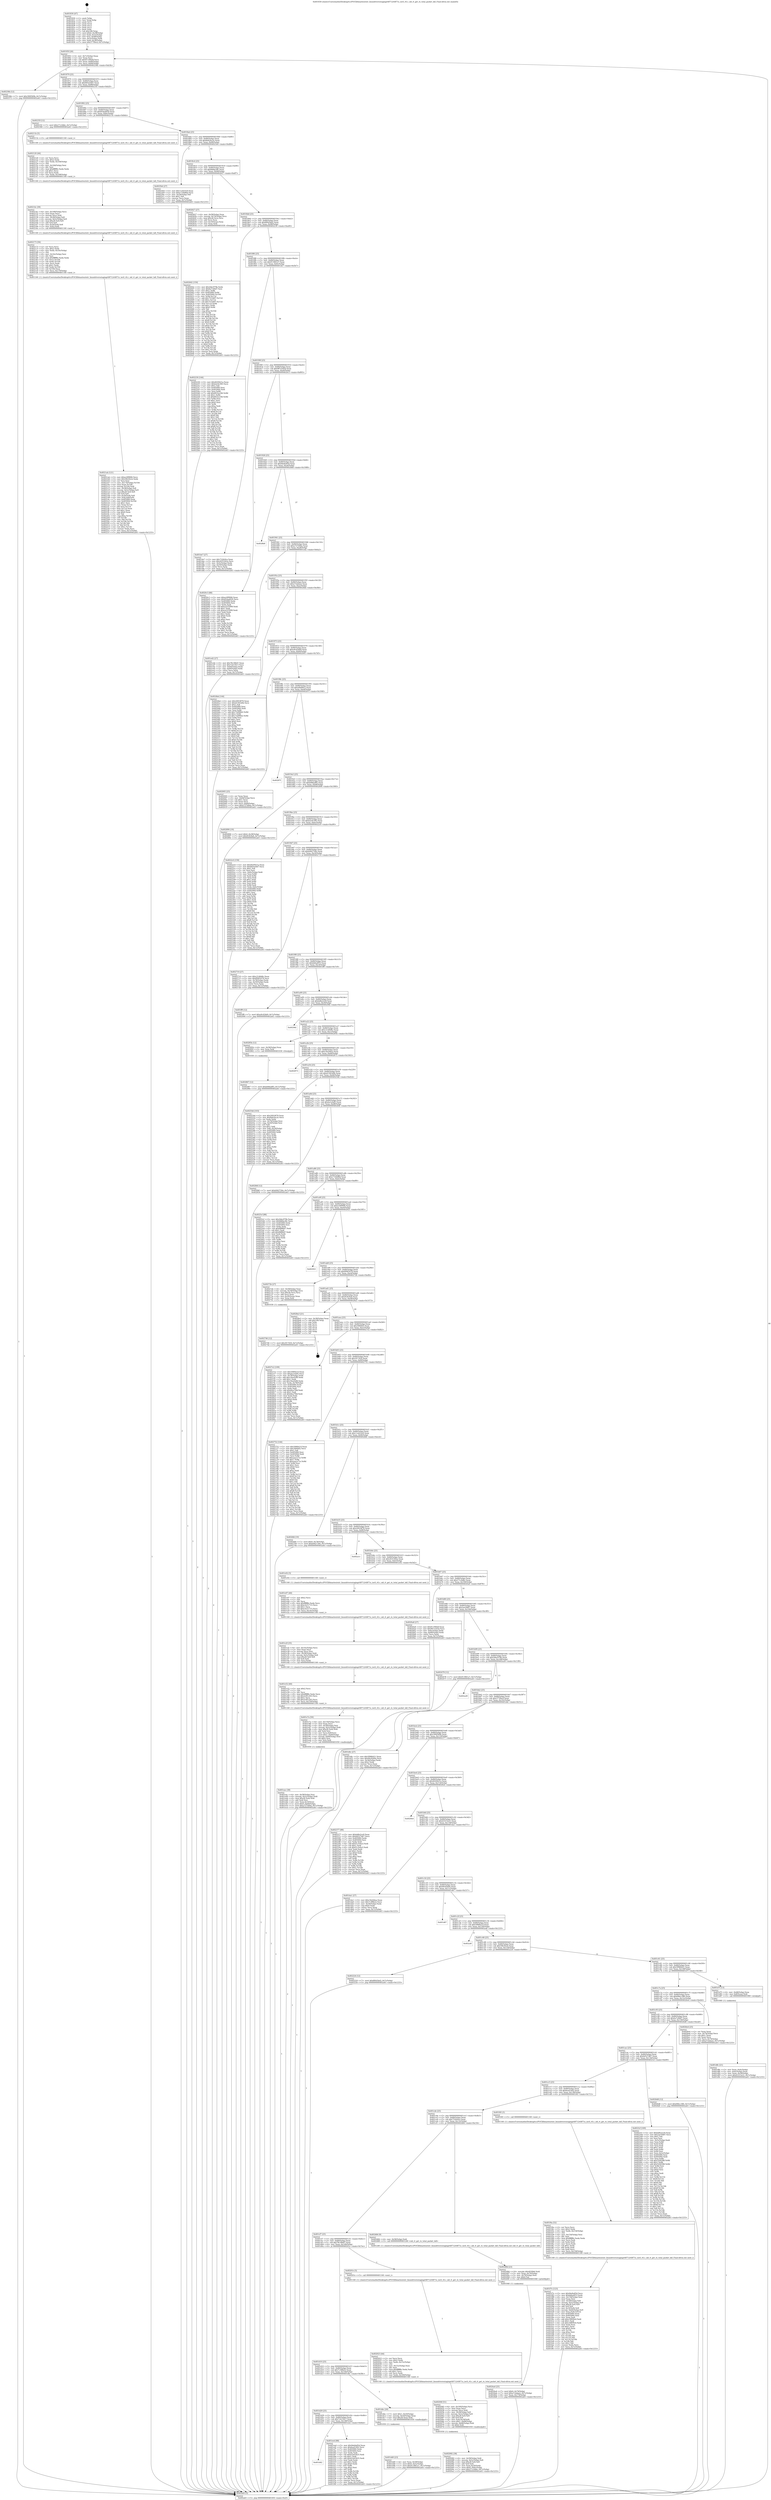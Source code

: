 digraph "0x401830" {
  label = "0x401830 (/mnt/c/Users/mathe/Desktop/tcc/POCII/binaries/extr_linuxdriversstagingrtl8712rtl871x_ioctl_rtl.c_oid_rt_get_rx_total_packet_hdl_Final-ollvm.out::main(0))"
  labelloc = "t"
  node[shape=record]

  Entry [label="",width=0.3,height=0.3,shape=circle,fillcolor=black,style=filled]
  "0x40185f" [label="{
     0x40185f [26]\l
     | [instrs]\l
     &nbsp;&nbsp;0x40185f \<+3\>: mov -0x7c(%rbp),%eax\l
     &nbsp;&nbsp;0x401862 \<+2\>: mov %eax,%ecx\l
     &nbsp;&nbsp;0x401864 \<+6\>: sub $0x81190b4f,%ecx\l
     &nbsp;&nbsp;0x40186a \<+3\>: mov %eax,-0x80(%rbp)\l
     &nbsp;&nbsp;0x40186d \<+6\>: mov %ecx,-0x84(%rbp)\l
     &nbsp;&nbsp;0x401873 \<+6\>: je 000000000040236b \<main+0xb3b\>\l
  }"]
  "0x40236b" [label="{
     0x40236b [12]\l
     | [instrs]\l
     &nbsp;&nbsp;0x40236b \<+7\>: movl $0x390f569b,-0x7c(%rbp)\l
     &nbsp;&nbsp;0x402372 \<+5\>: jmp 0000000000402a63 \<main+0x1233\>\l
  }"]
  "0x401879" [label="{
     0x401879 [25]\l
     | [instrs]\l
     &nbsp;&nbsp;0x401879 \<+5\>: jmp 000000000040187e \<main+0x4e\>\l
     &nbsp;&nbsp;0x40187e \<+3\>: mov -0x80(%rbp),%eax\l
     &nbsp;&nbsp;0x401881 \<+5\>: sub $0x845ee0d7,%eax\l
     &nbsp;&nbsp;0x401886 \<+6\>: mov %eax,-0x88(%rbp)\l
     &nbsp;&nbsp;0x40188c \<+6\>: je 000000000040235f \<main+0xb2f\>\l
  }"]
  Exit [label="",width=0.3,height=0.3,shape=circle,fillcolor=black,style=filled,peripheries=2]
  "0x40235f" [label="{
     0x40235f [12]\l
     | [instrs]\l
     &nbsp;&nbsp;0x40235f \<+7\>: movl $0x271c0dbc,-0x7c(%rbp)\l
     &nbsp;&nbsp;0x402366 \<+5\>: jmp 0000000000402a63 \<main+0x1233\>\l
  }"]
  "0x401892" [label="{
     0x401892 [25]\l
     | [instrs]\l
     &nbsp;&nbsp;0x401892 \<+5\>: jmp 0000000000401897 \<main+0x67\>\l
     &nbsp;&nbsp;0x401897 \<+3\>: mov -0x80(%rbp),%eax\l
     &nbsp;&nbsp;0x40189a \<+5\>: sub $0x854ad930,%eax\l
     &nbsp;&nbsp;0x40189f \<+6\>: mov %eax,-0x8c(%rbp)\l
     &nbsp;&nbsp;0x4018a5 \<+6\>: je 000000000040211b \<main+0x8eb\>\l
  }"]
  "0x402867" [label="{
     0x402867 [12]\l
     | [instrs]\l
     &nbsp;&nbsp;0x402867 \<+7\>: movl $0xb06baf85,-0x7c(%rbp)\l
     &nbsp;&nbsp;0x40286e \<+5\>: jmp 0000000000402a63 \<main+0x1233\>\l
  }"]
  "0x40211b" [label="{
     0x40211b [5]\l
     | [instrs]\l
     &nbsp;&nbsp;0x40211b \<+5\>: call 0000000000401160 \<next_i\>\l
     | [calls]\l
     &nbsp;&nbsp;0x401160 \{1\} (/mnt/c/Users/mathe/Desktop/tcc/POCII/binaries/extr_linuxdriversstagingrtl8712rtl871x_ioctl_rtl.c_oid_rt_get_rx_total_packet_hdl_Final-ollvm.out::next_i)\l
  }"]
  "0x4018ab" [label="{
     0x4018ab [25]\l
     | [instrs]\l
     &nbsp;&nbsp;0x4018ab \<+5\>: jmp 00000000004018b0 \<main+0x80\>\l
     &nbsp;&nbsp;0x4018b0 \<+3\>: mov -0x80(%rbp),%eax\l
     &nbsp;&nbsp;0x4018b3 \<+5\>: sub $0x8d42bc2e,%eax\l
     &nbsp;&nbsp;0x4018b8 \<+6\>: mov %eax,-0x90(%rbp)\l
     &nbsp;&nbsp;0x4018be \<+6\>: je 00000000004025b4 \<main+0xd84\>\l
  }"]
  "0x402746" [label="{
     0x402746 [12]\l
     | [instrs]\l
     &nbsp;&nbsp;0x402746 \<+7\>: movl $0x3f17450,-0x7c(%rbp)\l
     &nbsp;&nbsp;0x40274d \<+5\>: jmp 0000000000402a63 \<main+0x1233\>\l
  }"]
  "0x4025b4" [label="{
     0x4025b4 [27]\l
     | [instrs]\l
     &nbsp;&nbsp;0x4025b4 \<+5\>: mov $0x11e625e9,%eax\l
     &nbsp;&nbsp;0x4025b9 \<+5\>: mov $0xe716b86d,%ecx\l
     &nbsp;&nbsp;0x4025be \<+3\>: mov -0x29(%rbp),%dl\l
     &nbsp;&nbsp;0x4025c1 \<+3\>: test $0x1,%dl\l
     &nbsp;&nbsp;0x4025c4 \<+3\>: cmovne %ecx,%eax\l
     &nbsp;&nbsp;0x4025c7 \<+3\>: mov %eax,-0x7c(%rbp)\l
     &nbsp;&nbsp;0x4025ca \<+5\>: jmp 0000000000402a63 \<main+0x1233\>\l
  }"]
  "0x4018c4" [label="{
     0x4018c4 [25]\l
     | [instrs]\l
     &nbsp;&nbsp;0x4018c4 \<+5\>: jmp 00000000004018c9 \<main+0x99\>\l
     &nbsp;&nbsp;0x4018c9 \<+3\>: mov -0x80(%rbp),%eax\l
     &nbsp;&nbsp;0x4018cc \<+5\>: sub $0x8dfda38c,%eax\l
     &nbsp;&nbsp;0x4018d1 \<+6\>: mov %eax,-0x94(%rbp)\l
     &nbsp;&nbsp;0x4018d7 \<+6\>: je 0000000000402627 \<main+0xdf7\>\l
  }"]
  "0x402642" [label="{
     0x402642 [150]\l
     | [instrs]\l
     &nbsp;&nbsp;0x402642 \<+5\>: mov $0x2bbc979b,%edx\l
     &nbsp;&nbsp;0x402647 \<+5\>: mov $0x6a7c66d7,%esi\l
     &nbsp;&nbsp;0x40264c \<+3\>: mov $0x1,%r8b\l
     &nbsp;&nbsp;0x40264f \<+8\>: mov 0x405060,%r9d\l
     &nbsp;&nbsp;0x402657 \<+8\>: mov 0x405064,%r10d\l
     &nbsp;&nbsp;0x40265f \<+3\>: mov %r9d,%r11d\l
     &nbsp;&nbsp;0x402662 \<+7\>: add $0x7533d07,%r11d\l
     &nbsp;&nbsp;0x402669 \<+4\>: sub $0x1,%r11d\l
     &nbsp;&nbsp;0x40266d \<+7\>: sub $0x7533d07,%r11d\l
     &nbsp;&nbsp;0x402674 \<+4\>: imul %r11d,%r9d\l
     &nbsp;&nbsp;0x402678 \<+4\>: and $0x1,%r9d\l
     &nbsp;&nbsp;0x40267c \<+4\>: cmp $0x0,%r9d\l
     &nbsp;&nbsp;0x402680 \<+3\>: sete %bl\l
     &nbsp;&nbsp;0x402683 \<+4\>: cmp $0xa,%r10d\l
     &nbsp;&nbsp;0x402687 \<+4\>: setl %r14b\l
     &nbsp;&nbsp;0x40268b \<+3\>: mov %bl,%r15b\l
     &nbsp;&nbsp;0x40268e \<+4\>: xor $0xff,%r15b\l
     &nbsp;&nbsp;0x402692 \<+3\>: mov %r14b,%r12b\l
     &nbsp;&nbsp;0x402695 \<+4\>: xor $0xff,%r12b\l
     &nbsp;&nbsp;0x402699 \<+4\>: xor $0x0,%r8b\l
     &nbsp;&nbsp;0x40269d \<+3\>: mov %r15b,%r13b\l
     &nbsp;&nbsp;0x4026a0 \<+4\>: and $0x0,%r13b\l
     &nbsp;&nbsp;0x4026a4 \<+3\>: and %r8b,%bl\l
     &nbsp;&nbsp;0x4026a7 \<+3\>: mov %r12b,%al\l
     &nbsp;&nbsp;0x4026aa \<+2\>: and $0x0,%al\l
     &nbsp;&nbsp;0x4026ac \<+3\>: and %r8b,%r14b\l
     &nbsp;&nbsp;0x4026af \<+3\>: or %bl,%r13b\l
     &nbsp;&nbsp;0x4026b2 \<+3\>: or %r14b,%al\l
     &nbsp;&nbsp;0x4026b5 \<+3\>: xor %al,%r13b\l
     &nbsp;&nbsp;0x4026b8 \<+3\>: or %r12b,%r15b\l
     &nbsp;&nbsp;0x4026bb \<+4\>: xor $0xff,%r15b\l
     &nbsp;&nbsp;0x4026bf \<+4\>: or $0x0,%r8b\l
     &nbsp;&nbsp;0x4026c3 \<+3\>: and %r8b,%r15b\l
     &nbsp;&nbsp;0x4026c6 \<+3\>: or %r15b,%r13b\l
     &nbsp;&nbsp;0x4026c9 \<+4\>: test $0x1,%r13b\l
     &nbsp;&nbsp;0x4026cd \<+3\>: cmovne %esi,%edx\l
     &nbsp;&nbsp;0x4026d0 \<+3\>: mov %edx,-0x7c(%rbp)\l
     &nbsp;&nbsp;0x4026d3 \<+5\>: jmp 0000000000402a63 \<main+0x1233\>\l
  }"]
  "0x402627" [label="{
     0x402627 [27]\l
     | [instrs]\l
     &nbsp;&nbsp;0x402627 \<+4\>: mov -0x58(%rbp),%rax\l
     &nbsp;&nbsp;0x40262b \<+4\>: movslq -0x74(%rbp),%rcx\l
     &nbsp;&nbsp;0x40262f \<+4\>: imul $0x28,%rcx,%rcx\l
     &nbsp;&nbsp;0x402633 \<+3\>: add %rcx,%rax\l
     &nbsp;&nbsp;0x402636 \<+4\>: mov 0x10(%rax),%rax\l
     &nbsp;&nbsp;0x40263a \<+3\>: mov %rax,%rdi\l
     &nbsp;&nbsp;0x40263d \<+5\>: call 0000000000401030 \<free@plt\>\l
     | [calls]\l
     &nbsp;&nbsp;0x401030 \{1\} (unknown)\l
  }"]
  "0x4018dd" [label="{
     0x4018dd [25]\l
     | [instrs]\l
     &nbsp;&nbsp;0x4018dd \<+5\>: jmp 00000000004018e2 \<main+0xb2\>\l
     &nbsp;&nbsp;0x4018e2 \<+3\>: mov -0x80(%rbp),%eax\l
     &nbsp;&nbsp;0x4018e5 \<+5\>: sub $0x8f0d3bd2,%eax\l
     &nbsp;&nbsp;0x4018ea \<+6\>: mov %eax,-0x98(%rbp)\l
     &nbsp;&nbsp;0x4018f0 \<+6\>: je 0000000000402230 \<main+0xa00\>\l
  }"]
  "0x4024a4" [label="{
     0x4024a4 [25]\l
     | [instrs]\l
     &nbsp;&nbsp;0x4024a4 \<+7\>: movl $0x0,-0x74(%rbp)\l
     &nbsp;&nbsp;0x4024ab \<+7\>: movl $0xa7cbdaa2,-0x7c(%rbp)\l
     &nbsp;&nbsp;0x4024b2 \<+6\>: mov %eax,-0x174(%rbp)\l
     &nbsp;&nbsp;0x4024b8 \<+5\>: jmp 0000000000402a63 \<main+0x1233\>\l
  }"]
  "0x402230" [label="{
     0x402230 [144]\l
     | [instrs]\l
     &nbsp;&nbsp;0x402230 \<+5\>: mov $0x4029421a,%eax\l
     &nbsp;&nbsp;0x402235 \<+5\>: mov $0xb2c6c585,%ecx\l
     &nbsp;&nbsp;0x40223a \<+2\>: mov $0x1,%dl\l
     &nbsp;&nbsp;0x40223c \<+7\>: mov 0x405060,%esi\l
     &nbsp;&nbsp;0x402243 \<+7\>: mov 0x405064,%edi\l
     &nbsp;&nbsp;0x40224a \<+3\>: mov %esi,%r8d\l
     &nbsp;&nbsp;0x40224d \<+7\>: add $0x6032a166,%r8d\l
     &nbsp;&nbsp;0x402254 \<+4\>: sub $0x1,%r8d\l
     &nbsp;&nbsp;0x402258 \<+7\>: sub $0x6032a166,%r8d\l
     &nbsp;&nbsp;0x40225f \<+4\>: imul %r8d,%esi\l
     &nbsp;&nbsp;0x402263 \<+3\>: and $0x1,%esi\l
     &nbsp;&nbsp;0x402266 \<+3\>: cmp $0x0,%esi\l
     &nbsp;&nbsp;0x402269 \<+4\>: sete %r9b\l
     &nbsp;&nbsp;0x40226d \<+3\>: cmp $0xa,%edi\l
     &nbsp;&nbsp;0x402270 \<+4\>: setl %r10b\l
     &nbsp;&nbsp;0x402274 \<+3\>: mov %r9b,%r11b\l
     &nbsp;&nbsp;0x402277 \<+4\>: xor $0xff,%r11b\l
     &nbsp;&nbsp;0x40227b \<+3\>: mov %r10b,%bl\l
     &nbsp;&nbsp;0x40227e \<+3\>: xor $0xff,%bl\l
     &nbsp;&nbsp;0x402281 \<+3\>: xor $0x1,%dl\l
     &nbsp;&nbsp;0x402284 \<+3\>: mov %r11b,%r14b\l
     &nbsp;&nbsp;0x402287 \<+4\>: and $0xff,%r14b\l
     &nbsp;&nbsp;0x40228b \<+3\>: and %dl,%r9b\l
     &nbsp;&nbsp;0x40228e \<+3\>: mov %bl,%r15b\l
     &nbsp;&nbsp;0x402291 \<+4\>: and $0xff,%r15b\l
     &nbsp;&nbsp;0x402295 \<+3\>: and %dl,%r10b\l
     &nbsp;&nbsp;0x402298 \<+3\>: or %r9b,%r14b\l
     &nbsp;&nbsp;0x40229b \<+3\>: or %r10b,%r15b\l
     &nbsp;&nbsp;0x40229e \<+3\>: xor %r15b,%r14b\l
     &nbsp;&nbsp;0x4022a1 \<+3\>: or %bl,%r11b\l
     &nbsp;&nbsp;0x4022a4 \<+4\>: xor $0xff,%r11b\l
     &nbsp;&nbsp;0x4022a8 \<+3\>: or $0x1,%dl\l
     &nbsp;&nbsp;0x4022ab \<+3\>: and %dl,%r11b\l
     &nbsp;&nbsp;0x4022ae \<+3\>: or %r11b,%r14b\l
     &nbsp;&nbsp;0x4022b1 \<+4\>: test $0x1,%r14b\l
     &nbsp;&nbsp;0x4022b5 \<+3\>: cmovne %ecx,%eax\l
     &nbsp;&nbsp;0x4022b8 \<+3\>: mov %eax,-0x7c(%rbp)\l
     &nbsp;&nbsp;0x4022bb \<+5\>: jmp 0000000000402a63 \<main+0x1233\>\l
  }"]
  "0x4018f6" [label="{
     0x4018f6 [25]\l
     | [instrs]\l
     &nbsp;&nbsp;0x4018f6 \<+5\>: jmp 00000000004018fb \<main+0xcb\>\l
     &nbsp;&nbsp;0x4018fb \<+3\>: mov -0x80(%rbp),%eax\l
     &nbsp;&nbsp;0x4018fe \<+5\>: sub $0x913961a7,%eax\l
     &nbsp;&nbsp;0x401903 \<+6\>: mov %eax,-0x9c(%rbp)\l
     &nbsp;&nbsp;0x401909 \<+6\>: je 0000000000401de7 \<main+0x5b7\>\l
  }"]
  "0x40248d" [label="{
     0x40248d [23]\l
     | [instrs]\l
     &nbsp;&nbsp;0x40248d \<+10\>: movabs $0x4030b6,%rdi\l
     &nbsp;&nbsp;0x402497 \<+3\>: mov %eax,-0x70(%rbp)\l
     &nbsp;&nbsp;0x40249a \<+3\>: mov -0x70(%rbp),%esi\l
     &nbsp;&nbsp;0x40249d \<+2\>: mov $0x0,%al\l
     &nbsp;&nbsp;0x40249f \<+5\>: call 0000000000401040 \<printf@plt\>\l
     | [calls]\l
     &nbsp;&nbsp;0x401040 \{1\} (unknown)\l
  }"]
  "0x401de7" [label="{
     0x401de7 [27]\l
     | [instrs]\l
     &nbsp;&nbsp;0x401de7 \<+5\>: mov $0x752fe9ca,%eax\l
     &nbsp;&nbsp;0x401dec \<+5\>: mov $0x2635362a,%ecx\l
     &nbsp;&nbsp;0x401df1 \<+3\>: mov -0x5c(%rbp),%edx\l
     &nbsp;&nbsp;0x401df4 \<+3\>: cmp -0x50(%rbp),%edx\l
     &nbsp;&nbsp;0x401df7 \<+3\>: cmovl %ecx,%eax\l
     &nbsp;&nbsp;0x401dfa \<+3\>: mov %eax,-0x7c(%rbp)\l
     &nbsp;&nbsp;0x401dfd \<+5\>: jmp 0000000000402a63 \<main+0x1233\>\l
  }"]
  "0x40190f" [label="{
     0x40190f [25]\l
     | [instrs]\l
     &nbsp;&nbsp;0x40190f \<+5\>: jmp 0000000000401914 \<main+0xe4\>\l
     &nbsp;&nbsp;0x401914 \<+3\>: mov -0x80(%rbp),%eax\l
     &nbsp;&nbsp;0x401917 \<+5\>: sub $0x987a5d5d,%eax\l
     &nbsp;&nbsp;0x40191c \<+6\>: mov %eax,-0xa0(%rbp)\l
     &nbsp;&nbsp;0x401922 \<+6\>: je 00000000004020c3 \<main+0x893\>\l
  }"]
  "0x4021ab" [label="{
     0x4021ab [121]\l
     | [instrs]\l
     &nbsp;&nbsp;0x4021ab \<+5\>: mov $0xec0f9906,%ecx\l
     &nbsp;&nbsp;0x4021b0 \<+5\>: mov $0x59b3f2cb,%edx\l
     &nbsp;&nbsp;0x4021b5 \<+2\>: xor %esi,%esi\l
     &nbsp;&nbsp;0x4021b7 \<+7\>: mov -0x170(%rbp),%r10d\l
     &nbsp;&nbsp;0x4021be \<+4\>: imul %eax,%r10d\l
     &nbsp;&nbsp;0x4021c2 \<+3\>: movslq %r10d,%rdi\l
     &nbsp;&nbsp;0x4021c5 \<+4\>: mov -0x58(%rbp),%r8\l
     &nbsp;&nbsp;0x4021c9 \<+4\>: movslq -0x5c(%rbp),%r9\l
     &nbsp;&nbsp;0x4021cd \<+4\>: imul $0x28,%r9,%r9\l
     &nbsp;&nbsp;0x4021d1 \<+3\>: add %r9,%r8\l
     &nbsp;&nbsp;0x4021d4 \<+4\>: mov 0x20(%r8),%r8\l
     &nbsp;&nbsp;0x4021d8 \<+4\>: mov %rdi,0x8(%r8)\l
     &nbsp;&nbsp;0x4021dc \<+7\>: mov 0x405060,%eax\l
     &nbsp;&nbsp;0x4021e3 \<+8\>: mov 0x405064,%r10d\l
     &nbsp;&nbsp;0x4021eb \<+3\>: sub $0x1,%esi\l
     &nbsp;&nbsp;0x4021ee \<+3\>: mov %eax,%r11d\l
     &nbsp;&nbsp;0x4021f1 \<+3\>: add %esi,%r11d\l
     &nbsp;&nbsp;0x4021f4 \<+4\>: imul %r11d,%eax\l
     &nbsp;&nbsp;0x4021f8 \<+3\>: and $0x1,%eax\l
     &nbsp;&nbsp;0x4021fb \<+3\>: cmp $0x0,%eax\l
     &nbsp;&nbsp;0x4021fe \<+3\>: sete %bl\l
     &nbsp;&nbsp;0x402201 \<+4\>: cmp $0xa,%r10d\l
     &nbsp;&nbsp;0x402205 \<+4\>: setl %r14b\l
     &nbsp;&nbsp;0x402209 \<+3\>: mov %bl,%r15b\l
     &nbsp;&nbsp;0x40220c \<+3\>: and %r14b,%r15b\l
     &nbsp;&nbsp;0x40220f \<+3\>: xor %r14b,%bl\l
     &nbsp;&nbsp;0x402212 \<+3\>: or %bl,%r15b\l
     &nbsp;&nbsp;0x402215 \<+4\>: test $0x1,%r15b\l
     &nbsp;&nbsp;0x402219 \<+3\>: cmovne %edx,%ecx\l
     &nbsp;&nbsp;0x40221c \<+3\>: mov %ecx,-0x7c(%rbp)\l
     &nbsp;&nbsp;0x40221f \<+5\>: jmp 0000000000402a63 \<main+0x1233\>\l
  }"]
  "0x4020c3" [label="{
     0x4020c3 [88]\l
     | [instrs]\l
     &nbsp;&nbsp;0x4020c3 \<+5\>: mov $0xec0f9906,%eax\l
     &nbsp;&nbsp;0x4020c8 \<+5\>: mov $0x854ad930,%ecx\l
     &nbsp;&nbsp;0x4020cd \<+7\>: mov 0x405060,%edx\l
     &nbsp;&nbsp;0x4020d4 \<+7\>: mov 0x405064,%esi\l
     &nbsp;&nbsp;0x4020db \<+2\>: mov %edx,%edi\l
     &nbsp;&nbsp;0x4020dd \<+6\>: add $0xea525999,%edi\l
     &nbsp;&nbsp;0x4020e3 \<+3\>: sub $0x1,%edi\l
     &nbsp;&nbsp;0x4020e6 \<+6\>: sub $0xea525999,%edi\l
     &nbsp;&nbsp;0x4020ec \<+3\>: imul %edi,%edx\l
     &nbsp;&nbsp;0x4020ef \<+3\>: and $0x1,%edx\l
     &nbsp;&nbsp;0x4020f2 \<+3\>: cmp $0x0,%edx\l
     &nbsp;&nbsp;0x4020f5 \<+4\>: sete %r8b\l
     &nbsp;&nbsp;0x4020f9 \<+3\>: cmp $0xa,%esi\l
     &nbsp;&nbsp;0x4020fc \<+4\>: setl %r9b\l
     &nbsp;&nbsp;0x402100 \<+3\>: mov %r8b,%r10b\l
     &nbsp;&nbsp;0x402103 \<+3\>: and %r9b,%r10b\l
     &nbsp;&nbsp;0x402106 \<+3\>: xor %r9b,%r8b\l
     &nbsp;&nbsp;0x402109 \<+3\>: or %r8b,%r10b\l
     &nbsp;&nbsp;0x40210c \<+4\>: test $0x1,%r10b\l
     &nbsp;&nbsp;0x402110 \<+3\>: cmovne %ecx,%eax\l
     &nbsp;&nbsp;0x402113 \<+3\>: mov %eax,-0x7c(%rbp)\l
     &nbsp;&nbsp;0x402116 \<+5\>: jmp 0000000000402a63 \<main+0x1233\>\l
  }"]
  "0x401928" [label="{
     0x401928 [25]\l
     | [instrs]\l
     &nbsp;&nbsp;0x401928 \<+5\>: jmp 000000000040192d \<main+0xfd\>\l
     &nbsp;&nbsp;0x40192d \<+3\>: mov -0x80(%rbp),%eax\l
     &nbsp;&nbsp;0x401930 \<+5\>: sub $0x9de8a85d,%eax\l
     &nbsp;&nbsp;0x401935 \<+6\>: mov %eax,-0xa4(%rbp)\l
     &nbsp;&nbsp;0x40193b \<+6\>: je 00000000004028b8 \<main+0x1088\>\l
  }"]
  "0x402173" [label="{
     0x402173 [56]\l
     | [instrs]\l
     &nbsp;&nbsp;0x402173 \<+2\>: xor %ecx,%ecx\l
     &nbsp;&nbsp;0x402175 \<+5\>: mov $0x2,%edx\l
     &nbsp;&nbsp;0x40217a \<+6\>: mov %edx,-0x16c(%rbp)\l
     &nbsp;&nbsp;0x402180 \<+1\>: cltd\l
     &nbsp;&nbsp;0x402181 \<+6\>: mov -0x16c(%rbp),%esi\l
     &nbsp;&nbsp;0x402187 \<+2\>: idiv %esi\l
     &nbsp;&nbsp;0x402189 \<+6\>: imul $0xfffffffe,%edx,%edx\l
     &nbsp;&nbsp;0x40218f \<+3\>: mov %ecx,%r10d\l
     &nbsp;&nbsp;0x402192 \<+3\>: sub %edx,%r10d\l
     &nbsp;&nbsp;0x402195 \<+2\>: mov %ecx,%edx\l
     &nbsp;&nbsp;0x402197 \<+3\>: sub $0x1,%edx\l
     &nbsp;&nbsp;0x40219a \<+3\>: add %edx,%r10d\l
     &nbsp;&nbsp;0x40219d \<+3\>: sub %r10d,%ecx\l
     &nbsp;&nbsp;0x4021a0 \<+6\>: mov %ecx,-0x170(%rbp)\l
     &nbsp;&nbsp;0x4021a6 \<+5\>: call 0000000000401160 \<next_i\>\l
     | [calls]\l
     &nbsp;&nbsp;0x401160 \{1\} (/mnt/c/Users/mathe/Desktop/tcc/POCII/binaries/extr_linuxdriversstagingrtl8712rtl871x_ioctl_rtl.c_oid_rt_get_rx_total_packet_hdl_Final-ollvm.out::next_i)\l
  }"]
  "0x4028b8" [label="{
     0x4028b8\l
  }", style=dashed]
  "0x401941" [label="{
     0x401941 [25]\l
     | [instrs]\l
     &nbsp;&nbsp;0x401941 \<+5\>: jmp 0000000000401946 \<main+0x116\>\l
     &nbsp;&nbsp;0x401946 \<+3\>: mov -0x80(%rbp),%eax\l
     &nbsp;&nbsp;0x401949 \<+5\>: sub $0xa727d44a,%eax\l
     &nbsp;&nbsp;0x40194e \<+6\>: mov %eax,-0xa8(%rbp)\l
     &nbsp;&nbsp;0x401954 \<+6\>: je 0000000000401ed2 \<main+0x6a2\>\l
  }"]
  "0x40214c" [label="{
     0x40214c [39]\l
     | [instrs]\l
     &nbsp;&nbsp;0x40214c \<+6\>: mov -0x168(%rbp),%ecx\l
     &nbsp;&nbsp;0x402152 \<+3\>: imul %eax,%ecx\l
     &nbsp;&nbsp;0x402155 \<+3\>: movslq %ecx,%rdi\l
     &nbsp;&nbsp;0x402158 \<+4\>: mov -0x58(%rbp),%r8\l
     &nbsp;&nbsp;0x40215c \<+4\>: movslq -0x5c(%rbp),%r9\l
     &nbsp;&nbsp;0x402160 \<+4\>: imul $0x28,%r9,%r9\l
     &nbsp;&nbsp;0x402164 \<+3\>: add %r9,%r8\l
     &nbsp;&nbsp;0x402167 \<+4\>: mov 0x20(%r8),%r8\l
     &nbsp;&nbsp;0x40216b \<+3\>: mov %rdi,(%r8)\l
     &nbsp;&nbsp;0x40216e \<+5\>: call 0000000000401160 \<next_i\>\l
     | [calls]\l
     &nbsp;&nbsp;0x401160 \{1\} (/mnt/c/Users/mathe/Desktop/tcc/POCII/binaries/extr_linuxdriversstagingrtl8712rtl871x_ioctl_rtl.c_oid_rt_get_rx_total_packet_hdl_Final-ollvm.out::next_i)\l
  }"]
  "0x401ed2" [label="{
     0x401ed2 [27]\l
     | [instrs]\l
     &nbsp;&nbsp;0x401ed2 \<+5\>: mov $0x78c39b47,%eax\l
     &nbsp;&nbsp;0x401ed7 \<+5\>: mov $0x7cb150c7,%ecx\l
     &nbsp;&nbsp;0x401edc \<+3\>: mov -0x64(%rbp),%edx\l
     &nbsp;&nbsp;0x401edf \<+3\>: cmp -0x60(%rbp),%edx\l
     &nbsp;&nbsp;0x401ee2 \<+3\>: cmovl %ecx,%eax\l
     &nbsp;&nbsp;0x401ee5 \<+3\>: mov %eax,-0x7c(%rbp)\l
     &nbsp;&nbsp;0x401ee8 \<+5\>: jmp 0000000000402a63 \<main+0x1233\>\l
  }"]
  "0x40195a" [label="{
     0x40195a [25]\l
     | [instrs]\l
     &nbsp;&nbsp;0x40195a \<+5\>: jmp 000000000040195f \<main+0x12f\>\l
     &nbsp;&nbsp;0x40195f \<+3\>: mov -0x80(%rbp),%eax\l
     &nbsp;&nbsp;0x401962 \<+5\>: sub $0xa7cbdaa2,%eax\l
     &nbsp;&nbsp;0x401967 \<+6\>: mov %eax,-0xac(%rbp)\l
     &nbsp;&nbsp;0x40196d \<+6\>: je 00000000004024bd \<main+0xc8d\>\l
  }"]
  "0x402120" [label="{
     0x402120 [44]\l
     | [instrs]\l
     &nbsp;&nbsp;0x402120 \<+2\>: xor %ecx,%ecx\l
     &nbsp;&nbsp;0x402122 \<+5\>: mov $0x2,%edx\l
     &nbsp;&nbsp;0x402127 \<+6\>: mov %edx,-0x164(%rbp)\l
     &nbsp;&nbsp;0x40212d \<+1\>: cltd\l
     &nbsp;&nbsp;0x40212e \<+6\>: mov -0x164(%rbp),%esi\l
     &nbsp;&nbsp;0x402134 \<+2\>: idiv %esi\l
     &nbsp;&nbsp;0x402136 \<+6\>: imul $0xfffffffe,%edx,%edx\l
     &nbsp;&nbsp;0x40213c \<+3\>: sub $0x1,%ecx\l
     &nbsp;&nbsp;0x40213f \<+2\>: sub %ecx,%edx\l
     &nbsp;&nbsp;0x402141 \<+6\>: mov %edx,-0x168(%rbp)\l
     &nbsp;&nbsp;0x402147 \<+5\>: call 0000000000401160 \<next_i\>\l
     | [calls]\l
     &nbsp;&nbsp;0x401160 \{1\} (/mnt/c/Users/mathe/Desktop/tcc/POCII/binaries/extr_linuxdriversstagingrtl8712rtl871x_ioctl_rtl.c_oid_rt_get_rx_total_packet_hdl_Final-ollvm.out::next_i)\l
  }"]
  "0x4024bd" [label="{
     0x4024bd [144]\l
     | [instrs]\l
     &nbsp;&nbsp;0x4024bd \<+5\>: mov $0x20918f78,%eax\l
     &nbsp;&nbsp;0x4024c2 \<+5\>: mov $0xd1581b0b,%ecx\l
     &nbsp;&nbsp;0x4024c7 \<+2\>: mov $0x1,%dl\l
     &nbsp;&nbsp;0x4024c9 \<+7\>: mov 0x405060,%esi\l
     &nbsp;&nbsp;0x4024d0 \<+7\>: mov 0x405064,%edi\l
     &nbsp;&nbsp;0x4024d7 \<+3\>: mov %esi,%r8d\l
     &nbsp;&nbsp;0x4024da \<+7\>: add $0x71bf98d2,%r8d\l
     &nbsp;&nbsp;0x4024e1 \<+4\>: sub $0x1,%r8d\l
     &nbsp;&nbsp;0x4024e5 \<+7\>: sub $0x71bf98d2,%r8d\l
     &nbsp;&nbsp;0x4024ec \<+4\>: imul %r8d,%esi\l
     &nbsp;&nbsp;0x4024f0 \<+3\>: and $0x1,%esi\l
     &nbsp;&nbsp;0x4024f3 \<+3\>: cmp $0x0,%esi\l
     &nbsp;&nbsp;0x4024f6 \<+4\>: sete %r9b\l
     &nbsp;&nbsp;0x4024fa \<+3\>: cmp $0xa,%edi\l
     &nbsp;&nbsp;0x4024fd \<+4\>: setl %r10b\l
     &nbsp;&nbsp;0x402501 \<+3\>: mov %r9b,%r11b\l
     &nbsp;&nbsp;0x402504 \<+4\>: xor $0xff,%r11b\l
     &nbsp;&nbsp;0x402508 \<+3\>: mov %r10b,%bl\l
     &nbsp;&nbsp;0x40250b \<+3\>: xor $0xff,%bl\l
     &nbsp;&nbsp;0x40250e \<+3\>: xor $0x0,%dl\l
     &nbsp;&nbsp;0x402511 \<+3\>: mov %r11b,%r14b\l
     &nbsp;&nbsp;0x402514 \<+4\>: and $0x0,%r14b\l
     &nbsp;&nbsp;0x402518 \<+3\>: and %dl,%r9b\l
     &nbsp;&nbsp;0x40251b \<+3\>: mov %bl,%r15b\l
     &nbsp;&nbsp;0x40251e \<+4\>: and $0x0,%r15b\l
     &nbsp;&nbsp;0x402522 \<+3\>: and %dl,%r10b\l
     &nbsp;&nbsp;0x402525 \<+3\>: or %r9b,%r14b\l
     &nbsp;&nbsp;0x402528 \<+3\>: or %r10b,%r15b\l
     &nbsp;&nbsp;0x40252b \<+3\>: xor %r15b,%r14b\l
     &nbsp;&nbsp;0x40252e \<+3\>: or %bl,%r11b\l
     &nbsp;&nbsp;0x402531 \<+4\>: xor $0xff,%r11b\l
     &nbsp;&nbsp;0x402535 \<+3\>: or $0x0,%dl\l
     &nbsp;&nbsp;0x402538 \<+3\>: and %dl,%r11b\l
     &nbsp;&nbsp;0x40253b \<+3\>: or %r11b,%r14b\l
     &nbsp;&nbsp;0x40253e \<+4\>: test $0x1,%r14b\l
     &nbsp;&nbsp;0x402542 \<+3\>: cmovne %ecx,%eax\l
     &nbsp;&nbsp;0x402545 \<+3\>: mov %eax,-0x7c(%rbp)\l
     &nbsp;&nbsp;0x402548 \<+5\>: jmp 0000000000402a63 \<main+0x1233\>\l
  }"]
  "0x401973" [label="{
     0x401973 [25]\l
     | [instrs]\l
     &nbsp;&nbsp;0x401973 \<+5\>: jmp 0000000000401978 \<main+0x148\>\l
     &nbsp;&nbsp;0x401978 \<+3\>: mov -0x80(%rbp),%eax\l
     &nbsp;&nbsp;0x40197b \<+5\>: sub $0xa9c42bb9,%eax\l
     &nbsp;&nbsp;0x401980 \<+6\>: mov %eax,-0xb0(%rbp)\l
     &nbsp;&nbsp;0x401986 \<+6\>: je 0000000000402005 \<main+0x7d5\>\l
  }"]
  "0x402082" [label="{
     0x402082 [38]\l
     | [instrs]\l
     &nbsp;&nbsp;0x402082 \<+4\>: mov -0x58(%rbp),%rdi\l
     &nbsp;&nbsp;0x402086 \<+4\>: movslq -0x5c(%rbp),%r8\l
     &nbsp;&nbsp;0x40208a \<+4\>: imul $0x28,%r8,%r8\l
     &nbsp;&nbsp;0x40208e \<+3\>: add %r8,%rdi\l
     &nbsp;&nbsp;0x402091 \<+4\>: mov %rax,0x20(%rdi)\l
     &nbsp;&nbsp;0x402095 \<+7\>: movl $0x0,-0x6c(%rbp)\l
     &nbsp;&nbsp;0x40209c \<+7\>: movl $0x271c0dbc,-0x7c(%rbp)\l
     &nbsp;&nbsp;0x4020a3 \<+5\>: jmp 0000000000402a63 \<main+0x1233\>\l
  }"]
  "0x402005" [label="{
     0x402005 [25]\l
     | [instrs]\l
     &nbsp;&nbsp;0x402005 \<+2\>: xor %eax,%eax\l
     &nbsp;&nbsp;0x402007 \<+3\>: mov -0x64(%rbp),%ecx\l
     &nbsp;&nbsp;0x40200a \<+3\>: sub $0x1,%eax\l
     &nbsp;&nbsp;0x40200d \<+2\>: sub %eax,%ecx\l
     &nbsp;&nbsp;0x40200f \<+3\>: mov %ecx,-0x64(%rbp)\l
     &nbsp;&nbsp;0x402012 \<+7\>: movl $0xa727d44a,-0x7c(%rbp)\l
     &nbsp;&nbsp;0x402019 \<+5\>: jmp 0000000000402a63 \<main+0x1233\>\l
  }"]
  "0x40198c" [label="{
     0x40198c [25]\l
     | [instrs]\l
     &nbsp;&nbsp;0x40198c \<+5\>: jmp 0000000000401991 \<main+0x161\>\l
     &nbsp;&nbsp;0x401991 \<+3\>: mov -0x80(%rbp),%eax\l
     &nbsp;&nbsp;0x401994 \<+5\>: sub $0xaf4d06c2,%eax\l
     &nbsp;&nbsp;0x401999 \<+6\>: mov %eax,-0xb4(%rbp)\l
     &nbsp;&nbsp;0x40199f \<+6\>: je 000000000040287f \<main+0x104f\>\l
  }"]
  "0x40204f" [label="{
     0x40204f [51]\l
     | [instrs]\l
     &nbsp;&nbsp;0x40204f \<+6\>: mov -0x160(%rbp),%ecx\l
     &nbsp;&nbsp;0x402055 \<+3\>: imul %eax,%ecx\l
     &nbsp;&nbsp;0x402058 \<+3\>: movslq %ecx,%rdi\l
     &nbsp;&nbsp;0x40205b \<+4\>: mov -0x58(%rbp),%r8\l
     &nbsp;&nbsp;0x40205f \<+4\>: movslq -0x5c(%rbp),%r9\l
     &nbsp;&nbsp;0x402063 \<+4\>: imul $0x28,%r9,%r9\l
     &nbsp;&nbsp;0x402067 \<+3\>: add %r9,%r8\l
     &nbsp;&nbsp;0x40206a \<+4\>: mov %rdi,0x18(%r8)\l
     &nbsp;&nbsp;0x40206e \<+7\>: movl $0x1,-0x68(%rbp)\l
     &nbsp;&nbsp;0x402075 \<+4\>: movslq -0x68(%rbp),%rdi\l
     &nbsp;&nbsp;0x402079 \<+4\>: shl $0x4,%rdi\l
     &nbsp;&nbsp;0x40207d \<+5\>: call 0000000000401050 \<malloc@plt\>\l
     | [calls]\l
     &nbsp;&nbsp;0x401050 \{1\} (unknown)\l
  }"]
  "0x40287f" [label="{
     0x40287f\l
  }", style=dashed]
  "0x4019a5" [label="{
     0x4019a5 [25]\l
     | [instrs]\l
     &nbsp;&nbsp;0x4019a5 \<+5\>: jmp 00000000004019aa \<main+0x17a\>\l
     &nbsp;&nbsp;0x4019aa \<+3\>: mov -0x80(%rbp),%eax\l
     &nbsp;&nbsp;0x4019ad \<+5\>: sub $0xb06baf85,%eax\l
     &nbsp;&nbsp;0x4019b2 \<+6\>: mov %eax,-0xb8(%rbp)\l
     &nbsp;&nbsp;0x4019b8 \<+6\>: je 0000000000402890 \<main+0x1060\>\l
  }"]
  "0x402023" [label="{
     0x402023 [44]\l
     | [instrs]\l
     &nbsp;&nbsp;0x402023 \<+2\>: xor %ecx,%ecx\l
     &nbsp;&nbsp;0x402025 \<+5\>: mov $0x2,%edx\l
     &nbsp;&nbsp;0x40202a \<+6\>: mov %edx,-0x15c(%rbp)\l
     &nbsp;&nbsp;0x402030 \<+1\>: cltd\l
     &nbsp;&nbsp;0x402031 \<+6\>: mov -0x15c(%rbp),%esi\l
     &nbsp;&nbsp;0x402037 \<+2\>: idiv %esi\l
     &nbsp;&nbsp;0x402039 \<+6\>: imul $0xfffffffe,%edx,%edx\l
     &nbsp;&nbsp;0x40203f \<+3\>: sub $0x1,%ecx\l
     &nbsp;&nbsp;0x402042 \<+2\>: sub %ecx,%edx\l
     &nbsp;&nbsp;0x402044 \<+6\>: mov %edx,-0x160(%rbp)\l
     &nbsp;&nbsp;0x40204a \<+5\>: call 0000000000401160 \<next_i\>\l
     | [calls]\l
     &nbsp;&nbsp;0x401160 \{1\} (/mnt/c/Users/mathe/Desktop/tcc/POCII/binaries/extr_linuxdriversstagingrtl8712rtl871x_ioctl_rtl.c_oid_rt_get_rx_total_packet_hdl_Final-ollvm.out::next_i)\l
  }"]
  "0x402890" [label="{
     0x402890 [19]\l
     | [instrs]\l
     &nbsp;&nbsp;0x402890 \<+7\>: movl $0x0,-0x38(%rbp)\l
     &nbsp;&nbsp;0x402897 \<+7\>: movl $0xf43fc8a6,-0x7c(%rbp)\l
     &nbsp;&nbsp;0x40289e \<+5\>: jmp 0000000000402a63 \<main+0x1233\>\l
  }"]
  "0x4019be" [label="{
     0x4019be [25]\l
     | [instrs]\l
     &nbsp;&nbsp;0x4019be \<+5\>: jmp 00000000004019c3 \<main+0x193\>\l
     &nbsp;&nbsp;0x4019c3 \<+3\>: mov -0x80(%rbp),%eax\l
     &nbsp;&nbsp;0x4019c6 \<+5\>: sub $0xb2c6c585,%eax\l
     &nbsp;&nbsp;0x4019cb \<+6\>: mov %eax,-0xbc(%rbp)\l
     &nbsp;&nbsp;0x4019d1 \<+6\>: je 00000000004022c0 \<main+0xa90\>\l
  }"]
  "0x401f7e" [label="{
     0x401f7e [123]\l
     | [instrs]\l
     &nbsp;&nbsp;0x401f7e \<+5\>: mov $0x9de8a85d,%ecx\l
     &nbsp;&nbsp;0x401f83 \<+5\>: mov $0xbb6a4f53,%edx\l
     &nbsp;&nbsp;0x401f88 \<+6\>: mov -0x158(%rbp),%esi\l
     &nbsp;&nbsp;0x401f8e \<+3\>: imul %eax,%esi\l
     &nbsp;&nbsp;0x401f91 \<+4\>: mov -0x58(%rbp),%r8\l
     &nbsp;&nbsp;0x401f95 \<+4\>: movslq -0x5c(%rbp),%r9\l
     &nbsp;&nbsp;0x401f99 \<+4\>: imul $0x28,%r9,%r9\l
     &nbsp;&nbsp;0x401f9d \<+3\>: add %r9,%r8\l
     &nbsp;&nbsp;0x401fa0 \<+4\>: mov 0x10(%r8),%r8\l
     &nbsp;&nbsp;0x401fa4 \<+4\>: movslq -0x64(%rbp),%r9\l
     &nbsp;&nbsp;0x401fa8 \<+4\>: mov %esi,(%r8,%r9,4)\l
     &nbsp;&nbsp;0x401fac \<+7\>: mov 0x405060,%eax\l
     &nbsp;&nbsp;0x401fb3 \<+7\>: mov 0x405064,%esi\l
     &nbsp;&nbsp;0x401fba \<+2\>: mov %eax,%edi\l
     &nbsp;&nbsp;0x401fbc \<+6\>: add $0xc5f809e4,%edi\l
     &nbsp;&nbsp;0x401fc2 \<+3\>: sub $0x1,%edi\l
     &nbsp;&nbsp;0x401fc5 \<+6\>: sub $0xc5f809e4,%edi\l
     &nbsp;&nbsp;0x401fcb \<+3\>: imul %edi,%eax\l
     &nbsp;&nbsp;0x401fce \<+3\>: and $0x1,%eax\l
     &nbsp;&nbsp;0x401fd1 \<+3\>: cmp $0x0,%eax\l
     &nbsp;&nbsp;0x401fd4 \<+4\>: sete %r10b\l
     &nbsp;&nbsp;0x401fd8 \<+3\>: cmp $0xa,%esi\l
     &nbsp;&nbsp;0x401fdb \<+4\>: setl %r11b\l
     &nbsp;&nbsp;0x401fdf \<+3\>: mov %r10b,%bl\l
     &nbsp;&nbsp;0x401fe2 \<+3\>: and %r11b,%bl\l
     &nbsp;&nbsp;0x401fe5 \<+3\>: xor %r11b,%r10b\l
     &nbsp;&nbsp;0x401fe8 \<+3\>: or %r10b,%bl\l
     &nbsp;&nbsp;0x401feb \<+3\>: test $0x1,%bl\l
     &nbsp;&nbsp;0x401fee \<+3\>: cmovne %edx,%ecx\l
     &nbsp;&nbsp;0x401ff1 \<+3\>: mov %ecx,-0x7c(%rbp)\l
     &nbsp;&nbsp;0x401ff4 \<+5\>: jmp 0000000000402a63 \<main+0x1233\>\l
  }"]
  "0x4022c0" [label="{
     0x4022c0 [159]\l
     | [instrs]\l
     &nbsp;&nbsp;0x4022c0 \<+5\>: mov $0x4029421a,%eax\l
     &nbsp;&nbsp;0x4022c5 \<+5\>: mov $0x845ee0d7,%ecx\l
     &nbsp;&nbsp;0x4022ca \<+2\>: mov $0x1,%dl\l
     &nbsp;&nbsp;0x4022cc \<+2\>: xor %esi,%esi\l
     &nbsp;&nbsp;0x4022ce \<+3\>: mov -0x6c(%rbp),%edi\l
     &nbsp;&nbsp;0x4022d1 \<+3\>: mov %esi,%r8d\l
     &nbsp;&nbsp;0x4022d4 \<+3\>: sub %edi,%r8d\l
     &nbsp;&nbsp;0x4022d7 \<+2\>: mov %esi,%edi\l
     &nbsp;&nbsp;0x4022d9 \<+3\>: sub $0x1,%edi\l
     &nbsp;&nbsp;0x4022dc \<+3\>: add %edi,%r8d\l
     &nbsp;&nbsp;0x4022df \<+2\>: mov %esi,%edi\l
     &nbsp;&nbsp;0x4022e1 \<+3\>: sub %r8d,%edi\l
     &nbsp;&nbsp;0x4022e4 \<+3\>: mov %edi,-0x6c(%rbp)\l
     &nbsp;&nbsp;0x4022e7 \<+7\>: mov 0x405060,%edi\l
     &nbsp;&nbsp;0x4022ee \<+8\>: mov 0x405064,%r8d\l
     &nbsp;&nbsp;0x4022f6 \<+3\>: sub $0x1,%esi\l
     &nbsp;&nbsp;0x4022f9 \<+3\>: mov %edi,%r9d\l
     &nbsp;&nbsp;0x4022fc \<+3\>: add %esi,%r9d\l
     &nbsp;&nbsp;0x4022ff \<+4\>: imul %r9d,%edi\l
     &nbsp;&nbsp;0x402303 \<+3\>: and $0x1,%edi\l
     &nbsp;&nbsp;0x402306 \<+3\>: cmp $0x0,%edi\l
     &nbsp;&nbsp;0x402309 \<+4\>: sete %r10b\l
     &nbsp;&nbsp;0x40230d \<+4\>: cmp $0xa,%r8d\l
     &nbsp;&nbsp;0x402311 \<+4\>: setl %r11b\l
     &nbsp;&nbsp;0x402315 \<+3\>: mov %r10b,%bl\l
     &nbsp;&nbsp;0x402318 \<+3\>: xor $0xff,%bl\l
     &nbsp;&nbsp;0x40231b \<+3\>: mov %r11b,%r14b\l
     &nbsp;&nbsp;0x40231e \<+4\>: xor $0xff,%r14b\l
     &nbsp;&nbsp;0x402322 \<+3\>: xor $0x1,%dl\l
     &nbsp;&nbsp;0x402325 \<+3\>: mov %bl,%r15b\l
     &nbsp;&nbsp;0x402328 \<+4\>: and $0xff,%r15b\l
     &nbsp;&nbsp;0x40232c \<+3\>: and %dl,%r10b\l
     &nbsp;&nbsp;0x40232f \<+3\>: mov %r14b,%r12b\l
     &nbsp;&nbsp;0x402332 \<+4\>: and $0xff,%r12b\l
     &nbsp;&nbsp;0x402336 \<+3\>: and %dl,%r11b\l
     &nbsp;&nbsp;0x402339 \<+3\>: or %r10b,%r15b\l
     &nbsp;&nbsp;0x40233c \<+3\>: or %r11b,%r12b\l
     &nbsp;&nbsp;0x40233f \<+3\>: xor %r12b,%r15b\l
     &nbsp;&nbsp;0x402342 \<+3\>: or %r14b,%bl\l
     &nbsp;&nbsp;0x402345 \<+3\>: xor $0xff,%bl\l
     &nbsp;&nbsp;0x402348 \<+3\>: or $0x1,%dl\l
     &nbsp;&nbsp;0x40234b \<+2\>: and %dl,%bl\l
     &nbsp;&nbsp;0x40234d \<+3\>: or %bl,%r15b\l
     &nbsp;&nbsp;0x402350 \<+4\>: test $0x1,%r15b\l
     &nbsp;&nbsp;0x402354 \<+3\>: cmovne %ecx,%eax\l
     &nbsp;&nbsp;0x402357 \<+3\>: mov %eax,-0x7c(%rbp)\l
     &nbsp;&nbsp;0x40235a \<+5\>: jmp 0000000000402a63 \<main+0x1233\>\l
  }"]
  "0x4019d7" [label="{
     0x4019d7 [25]\l
     | [instrs]\l
     &nbsp;&nbsp;0x4019d7 \<+5\>: jmp 00000000004019dc \<main+0x1ac\>\l
     &nbsp;&nbsp;0x4019dc \<+3\>: mov -0x80(%rbp),%eax\l
     &nbsp;&nbsp;0x4019df \<+5\>: sub $0xb942726e,%eax\l
     &nbsp;&nbsp;0x4019e4 \<+6\>: mov %eax,-0xc0(%rbp)\l
     &nbsp;&nbsp;0x4019ea \<+6\>: je 0000000000402710 \<main+0xee0\>\l
  }"]
  "0x401f4a" [label="{
     0x401f4a [52]\l
     | [instrs]\l
     &nbsp;&nbsp;0x401f4a \<+2\>: xor %ecx,%ecx\l
     &nbsp;&nbsp;0x401f4c \<+5\>: mov $0x2,%edx\l
     &nbsp;&nbsp;0x401f51 \<+6\>: mov %edx,-0x154(%rbp)\l
     &nbsp;&nbsp;0x401f57 \<+1\>: cltd\l
     &nbsp;&nbsp;0x401f58 \<+6\>: mov -0x154(%rbp),%esi\l
     &nbsp;&nbsp;0x401f5e \<+2\>: idiv %esi\l
     &nbsp;&nbsp;0x401f60 \<+6\>: imul $0xfffffffe,%edx,%edx\l
     &nbsp;&nbsp;0x401f66 \<+2\>: mov %ecx,%edi\l
     &nbsp;&nbsp;0x401f68 \<+2\>: sub %edx,%edi\l
     &nbsp;&nbsp;0x401f6a \<+2\>: mov %ecx,%edx\l
     &nbsp;&nbsp;0x401f6c \<+3\>: sub $0x1,%edx\l
     &nbsp;&nbsp;0x401f6f \<+2\>: add %edx,%edi\l
     &nbsp;&nbsp;0x401f71 \<+2\>: sub %edi,%ecx\l
     &nbsp;&nbsp;0x401f73 \<+6\>: mov %ecx,-0x158(%rbp)\l
     &nbsp;&nbsp;0x401f79 \<+5\>: call 0000000000401160 \<next_i\>\l
     | [calls]\l
     &nbsp;&nbsp;0x401160 \{1\} (/mnt/c/Users/mathe/Desktop/tcc/POCII/binaries/extr_linuxdriversstagingrtl8712rtl871x_ioctl_rtl.c_oid_rt_get_rx_total_packet_hdl_Final-ollvm.out::next_i)\l
  }"]
  "0x402710" [label="{
     0x402710 [27]\l
     | [instrs]\l
     &nbsp;&nbsp;0x402710 \<+5\>: mov $0xc21d6d6c,%eax\l
     &nbsp;&nbsp;0x402715 \<+5\>: mov $0xf0065478,%ecx\l
     &nbsp;&nbsp;0x40271a \<+3\>: mov -0x78(%rbp),%edx\l
     &nbsp;&nbsp;0x40271d \<+3\>: cmp -0x50(%rbp),%edx\l
     &nbsp;&nbsp;0x402720 \<+3\>: cmovl %ecx,%eax\l
     &nbsp;&nbsp;0x402723 \<+3\>: mov %eax,-0x7c(%rbp)\l
     &nbsp;&nbsp;0x402726 \<+5\>: jmp 0000000000402a63 \<main+0x1233\>\l
  }"]
  "0x4019f0" [label="{
     0x4019f0 [25]\l
     | [instrs]\l
     &nbsp;&nbsp;0x4019f0 \<+5\>: jmp 00000000004019f5 \<main+0x1c5\>\l
     &nbsp;&nbsp;0x4019f5 \<+3\>: mov -0x80(%rbp),%eax\l
     &nbsp;&nbsp;0x4019f8 \<+5\>: sub $0xbb6a4f53,%eax\l
     &nbsp;&nbsp;0x4019fd \<+6\>: mov %eax,-0xc4(%rbp)\l
     &nbsp;&nbsp;0x401a03 \<+6\>: je 0000000000401ff9 \<main+0x7c9\>\l
  }"]
  "0x401d42" [label="{
     0x401d42\l
  }", style=dashed]
  "0x401ff9" [label="{
     0x401ff9 [12]\l
     | [instrs]\l
     &nbsp;&nbsp;0x401ff9 \<+7\>: movl $0xa9c42bb9,-0x7c(%rbp)\l
     &nbsp;&nbsp;0x402000 \<+5\>: jmp 0000000000402a63 \<main+0x1233\>\l
  }"]
  "0x401a09" [label="{
     0x401a09 [25]\l
     | [instrs]\l
     &nbsp;&nbsp;0x401a09 \<+5\>: jmp 0000000000401a0e \<main+0x1de\>\l
     &nbsp;&nbsp;0x401a0e \<+3\>: mov -0x80(%rbp),%eax\l
     &nbsp;&nbsp;0x401a11 \<+5\>: sub $0xbd6e2ce9,%eax\l
     &nbsp;&nbsp;0x401a16 \<+6\>: mov %eax,-0xc8(%rbp)\l
     &nbsp;&nbsp;0x401a1c \<+6\>: je 00000000004029fd \<main+0x11cd\>\l
  }"]
  "0x401eed" [label="{
     0x401eed [88]\l
     | [instrs]\l
     &nbsp;&nbsp;0x401eed \<+5\>: mov $0x9de8a85d,%eax\l
     &nbsp;&nbsp;0x401ef2 \<+5\>: mov $0x6eaf1492,%ecx\l
     &nbsp;&nbsp;0x401ef7 \<+7\>: mov 0x405060,%edx\l
     &nbsp;&nbsp;0x401efe \<+7\>: mov 0x405064,%esi\l
     &nbsp;&nbsp;0x401f05 \<+2\>: mov %edx,%edi\l
     &nbsp;&nbsp;0x401f07 \<+6\>: sub $0xb1bd3425,%edi\l
     &nbsp;&nbsp;0x401f0d \<+3\>: sub $0x1,%edi\l
     &nbsp;&nbsp;0x401f10 \<+6\>: add $0xb1bd3425,%edi\l
     &nbsp;&nbsp;0x401f16 \<+3\>: imul %edi,%edx\l
     &nbsp;&nbsp;0x401f19 \<+3\>: and $0x1,%edx\l
     &nbsp;&nbsp;0x401f1c \<+3\>: cmp $0x0,%edx\l
     &nbsp;&nbsp;0x401f1f \<+4\>: sete %r8b\l
     &nbsp;&nbsp;0x401f23 \<+3\>: cmp $0xa,%esi\l
     &nbsp;&nbsp;0x401f26 \<+4\>: setl %r9b\l
     &nbsp;&nbsp;0x401f2a \<+3\>: mov %r8b,%r10b\l
     &nbsp;&nbsp;0x401f2d \<+3\>: and %r9b,%r10b\l
     &nbsp;&nbsp;0x401f30 \<+3\>: xor %r9b,%r8b\l
     &nbsp;&nbsp;0x401f33 \<+3\>: or %r8b,%r10b\l
     &nbsp;&nbsp;0x401f36 \<+4\>: test $0x1,%r10b\l
     &nbsp;&nbsp;0x401f3a \<+3\>: cmovne %ecx,%eax\l
     &nbsp;&nbsp;0x401f3d \<+3\>: mov %eax,-0x7c(%rbp)\l
     &nbsp;&nbsp;0x401f40 \<+5\>: jmp 0000000000402a63 \<main+0x1233\>\l
  }"]
  "0x4029fd" [label="{
     0x4029fd\l
  }", style=dashed]
  "0x401a22" [label="{
     0x401a22 [25]\l
     | [instrs]\l
     &nbsp;&nbsp;0x401a22 \<+5\>: jmp 0000000000401a27 \<main+0x1f7\>\l
     &nbsp;&nbsp;0x401a27 \<+3\>: mov -0x80(%rbp),%eax\l
     &nbsp;&nbsp;0x401a2a \<+5\>: sub $0xc21d6d6c,%eax\l
     &nbsp;&nbsp;0x401a2f \<+6\>: mov %eax,-0xcc(%rbp)\l
     &nbsp;&nbsp;0x401a35 \<+6\>: je 000000000040285b \<main+0x102b\>\l
  }"]
  "0x401eac" [label="{
     0x401eac [38]\l
     | [instrs]\l
     &nbsp;&nbsp;0x401eac \<+4\>: mov -0x58(%rbp),%rsi\l
     &nbsp;&nbsp;0x401eb0 \<+4\>: movslq -0x5c(%rbp),%rdi\l
     &nbsp;&nbsp;0x401eb4 \<+4\>: imul $0x28,%rdi,%rdi\l
     &nbsp;&nbsp;0x401eb8 \<+3\>: add %rdi,%rsi\l
     &nbsp;&nbsp;0x401ebb \<+4\>: mov %rax,0x10(%rsi)\l
     &nbsp;&nbsp;0x401ebf \<+7\>: movl $0x0,-0x64(%rbp)\l
     &nbsp;&nbsp;0x401ec6 \<+7\>: movl $0xa727d44a,-0x7c(%rbp)\l
     &nbsp;&nbsp;0x401ecd \<+5\>: jmp 0000000000402a63 \<main+0x1233\>\l
  }"]
  "0x40285b" [label="{
     0x40285b [12]\l
     | [instrs]\l
     &nbsp;&nbsp;0x40285b \<+4\>: mov -0x58(%rbp),%rax\l
     &nbsp;&nbsp;0x40285f \<+3\>: mov %rax,%rdi\l
     &nbsp;&nbsp;0x402862 \<+5\>: call 0000000000401030 \<free@plt\>\l
     | [calls]\l
     &nbsp;&nbsp;0x401030 \{1\} (unknown)\l
  }"]
  "0x401a3b" [label="{
     0x401a3b [25]\l
     | [instrs]\l
     &nbsp;&nbsp;0x401a3b \<+5\>: jmp 0000000000401a40 \<main+0x210\>\l
     &nbsp;&nbsp;0x401a40 \<+3\>: mov -0x80(%rbp),%eax\l
     &nbsp;&nbsp;0x401a43 \<+5\>: sub $0xc5b244ea,%eax\l
     &nbsp;&nbsp;0x401a48 \<+6\>: mov %eax,-0xd0(%rbp)\l
     &nbsp;&nbsp;0x401a4e \<+6\>: je 0000000000402873 \<main+0x1043\>\l
  }"]
  "0x401e7a" [label="{
     0x401e7a [50]\l
     | [instrs]\l
     &nbsp;&nbsp;0x401e7a \<+6\>: mov -0x150(%rbp),%ecx\l
     &nbsp;&nbsp;0x401e80 \<+3\>: imul %eax,%ecx\l
     &nbsp;&nbsp;0x401e83 \<+4\>: mov -0x58(%rbp),%rsi\l
     &nbsp;&nbsp;0x401e87 \<+4\>: movslq -0x5c(%rbp),%rdi\l
     &nbsp;&nbsp;0x401e8b \<+4\>: imul $0x28,%rdi,%rdi\l
     &nbsp;&nbsp;0x401e8f \<+3\>: add %rdi,%rsi\l
     &nbsp;&nbsp;0x401e92 \<+3\>: mov %ecx,0x8(%rsi)\l
     &nbsp;&nbsp;0x401e95 \<+7\>: movl $0x1,-0x60(%rbp)\l
     &nbsp;&nbsp;0x401e9c \<+4\>: movslq -0x60(%rbp),%rsi\l
     &nbsp;&nbsp;0x401ea0 \<+4\>: shl $0x2,%rsi\l
     &nbsp;&nbsp;0x401ea4 \<+3\>: mov %rsi,%rdi\l
     &nbsp;&nbsp;0x401ea7 \<+5\>: call 0000000000401050 \<malloc@plt\>\l
     | [calls]\l
     &nbsp;&nbsp;0x401050 \{1\} (unknown)\l
  }"]
  "0x402873" [label="{
     0x402873\l
  }", style=dashed]
  "0x401a54" [label="{
     0x401a54 [25]\l
     | [instrs]\l
     &nbsp;&nbsp;0x401a54 \<+5\>: jmp 0000000000401a59 \<main+0x229\>\l
     &nbsp;&nbsp;0x401a59 \<+3\>: mov -0x80(%rbp),%eax\l
     &nbsp;&nbsp;0x401a5c \<+5\>: sub $0xd1581b0b,%eax\l
     &nbsp;&nbsp;0x401a61 \<+6\>: mov %eax,-0xd4(%rbp)\l
     &nbsp;&nbsp;0x401a67 \<+6\>: je 000000000040254d \<main+0xd1d\>\l
  }"]
  "0x401e52" [label="{
     0x401e52 [40]\l
     | [instrs]\l
     &nbsp;&nbsp;0x401e52 \<+5\>: mov $0x2,%ecx\l
     &nbsp;&nbsp;0x401e57 \<+1\>: cltd\l
     &nbsp;&nbsp;0x401e58 \<+2\>: idiv %ecx\l
     &nbsp;&nbsp;0x401e5a \<+6\>: imul $0xfffffffe,%edx,%ecx\l
     &nbsp;&nbsp;0x401e60 \<+6\>: sub $0x2c85c263,%ecx\l
     &nbsp;&nbsp;0x401e66 \<+3\>: add $0x1,%ecx\l
     &nbsp;&nbsp;0x401e69 \<+6\>: add $0x2c85c263,%ecx\l
     &nbsp;&nbsp;0x401e6f \<+6\>: mov %ecx,-0x150(%rbp)\l
     &nbsp;&nbsp;0x401e75 \<+5\>: call 0000000000401160 \<next_i\>\l
     | [calls]\l
     &nbsp;&nbsp;0x401160 \{1\} (/mnt/c/Users/mathe/Desktop/tcc/POCII/binaries/extr_linuxdriversstagingrtl8712rtl871x_ioctl_rtl.c_oid_rt_get_rx_total_packet_hdl_Final-ollvm.out::next_i)\l
  }"]
  "0x40254d" [label="{
     0x40254d [103]\l
     | [instrs]\l
     &nbsp;&nbsp;0x40254d \<+5\>: mov $0x20918f78,%eax\l
     &nbsp;&nbsp;0x402552 \<+5\>: mov $0x8d42bc2e,%ecx\l
     &nbsp;&nbsp;0x402557 \<+2\>: xor %edx,%edx\l
     &nbsp;&nbsp;0x402559 \<+3\>: mov -0x74(%rbp),%esi\l
     &nbsp;&nbsp;0x40255c \<+3\>: cmp -0x50(%rbp),%esi\l
     &nbsp;&nbsp;0x40255f \<+4\>: setl %dil\l
     &nbsp;&nbsp;0x402563 \<+4\>: and $0x1,%dil\l
     &nbsp;&nbsp;0x402567 \<+4\>: mov %dil,-0x29(%rbp)\l
     &nbsp;&nbsp;0x40256b \<+7\>: mov 0x405060,%esi\l
     &nbsp;&nbsp;0x402572 \<+8\>: mov 0x405064,%r8d\l
     &nbsp;&nbsp;0x40257a \<+3\>: sub $0x1,%edx\l
     &nbsp;&nbsp;0x40257d \<+3\>: mov %esi,%r9d\l
     &nbsp;&nbsp;0x402580 \<+3\>: add %edx,%r9d\l
     &nbsp;&nbsp;0x402583 \<+4\>: imul %r9d,%esi\l
     &nbsp;&nbsp;0x402587 \<+3\>: and $0x1,%esi\l
     &nbsp;&nbsp;0x40258a \<+3\>: cmp $0x0,%esi\l
     &nbsp;&nbsp;0x40258d \<+4\>: sete %dil\l
     &nbsp;&nbsp;0x402591 \<+4\>: cmp $0xa,%r8d\l
     &nbsp;&nbsp;0x402595 \<+4\>: setl %r10b\l
     &nbsp;&nbsp;0x402599 \<+3\>: mov %dil,%r11b\l
     &nbsp;&nbsp;0x40259c \<+3\>: and %r10b,%r11b\l
     &nbsp;&nbsp;0x40259f \<+3\>: xor %r10b,%dil\l
     &nbsp;&nbsp;0x4025a2 \<+3\>: or %dil,%r11b\l
     &nbsp;&nbsp;0x4025a5 \<+4\>: test $0x1,%r11b\l
     &nbsp;&nbsp;0x4025a9 \<+3\>: cmovne %ecx,%eax\l
     &nbsp;&nbsp;0x4025ac \<+3\>: mov %eax,-0x7c(%rbp)\l
     &nbsp;&nbsp;0x4025af \<+5\>: jmp 0000000000402a63 \<main+0x1233\>\l
  }"]
  "0x401a6d" [label="{
     0x401a6d [25]\l
     | [instrs]\l
     &nbsp;&nbsp;0x401a6d \<+5\>: jmp 0000000000401a72 \<main+0x242\>\l
     &nbsp;&nbsp;0x401a72 \<+3\>: mov -0x80(%rbp),%eax\l
     &nbsp;&nbsp;0x401a75 \<+5\>: sub $0xda1efa85,%eax\l
     &nbsp;&nbsp;0x401a7a \<+6\>: mov %eax,-0xd8(%rbp)\l
     &nbsp;&nbsp;0x401a80 \<+6\>: je 000000000040284f \<main+0x101f\>\l
  }"]
  "0x401e2f" [label="{
     0x401e2f [35]\l
     | [instrs]\l
     &nbsp;&nbsp;0x401e2f \<+6\>: mov -0x14c(%rbp),%ecx\l
     &nbsp;&nbsp;0x401e35 \<+3\>: imul %eax,%ecx\l
     &nbsp;&nbsp;0x401e38 \<+3\>: movslq %ecx,%rsi\l
     &nbsp;&nbsp;0x401e3b \<+4\>: mov -0x58(%rbp),%rdi\l
     &nbsp;&nbsp;0x401e3f \<+4\>: movslq -0x5c(%rbp),%r8\l
     &nbsp;&nbsp;0x401e43 \<+4\>: imul $0x28,%r8,%r8\l
     &nbsp;&nbsp;0x401e47 \<+3\>: add %r8,%rdi\l
     &nbsp;&nbsp;0x401e4a \<+3\>: mov %rsi,(%rdi)\l
     &nbsp;&nbsp;0x401e4d \<+5\>: call 0000000000401160 \<next_i\>\l
     | [calls]\l
     &nbsp;&nbsp;0x401160 \{1\} (/mnt/c/Users/mathe/Desktop/tcc/POCII/binaries/extr_linuxdriversstagingrtl8712rtl871x_ioctl_rtl.c_oid_rt_get_rx_total_packet_hdl_Final-ollvm.out::next_i)\l
  }"]
  "0x40284f" [label="{
     0x40284f [12]\l
     | [instrs]\l
     &nbsp;&nbsp;0x40284f \<+7\>: movl $0xb942726e,-0x7c(%rbp)\l
     &nbsp;&nbsp;0x402856 \<+5\>: jmp 0000000000402a63 \<main+0x1233\>\l
  }"]
  "0x401a86" [label="{
     0x401a86 [25]\l
     | [instrs]\l
     &nbsp;&nbsp;0x401a86 \<+5\>: jmp 0000000000401a8b \<main+0x25b\>\l
     &nbsp;&nbsp;0x401a8b \<+3\>: mov -0x80(%rbp),%eax\l
     &nbsp;&nbsp;0x401a8e \<+5\>: sub $0xe716b86d,%eax\l
     &nbsp;&nbsp;0x401a93 \<+6\>: mov %eax,-0xdc(%rbp)\l
     &nbsp;&nbsp;0x401a99 \<+6\>: je 00000000004025cf \<main+0xd9f\>\l
  }"]
  "0x401e07" [label="{
     0x401e07 [40]\l
     | [instrs]\l
     &nbsp;&nbsp;0x401e07 \<+5\>: mov $0x2,%ecx\l
     &nbsp;&nbsp;0x401e0c \<+1\>: cltd\l
     &nbsp;&nbsp;0x401e0d \<+2\>: idiv %ecx\l
     &nbsp;&nbsp;0x401e0f \<+6\>: imul $0xfffffffe,%edx,%ecx\l
     &nbsp;&nbsp;0x401e15 \<+6\>: sub $0xe3e51715,%ecx\l
     &nbsp;&nbsp;0x401e1b \<+3\>: add $0x1,%ecx\l
     &nbsp;&nbsp;0x401e1e \<+6\>: add $0xe3e51715,%ecx\l
     &nbsp;&nbsp;0x401e24 \<+6\>: mov %ecx,-0x14c(%rbp)\l
     &nbsp;&nbsp;0x401e2a \<+5\>: call 0000000000401160 \<next_i\>\l
     | [calls]\l
     &nbsp;&nbsp;0x401160 \{1\} (/mnt/c/Users/mathe/Desktop/tcc/POCII/binaries/extr_linuxdriversstagingrtl8712rtl871x_ioctl_rtl.c_oid_rt_get_rx_total_packet_hdl_Final-ollvm.out::next_i)\l
  }"]
  "0x4025cf" [label="{
     0x4025cf [88]\l
     | [instrs]\l
     &nbsp;&nbsp;0x4025cf \<+5\>: mov $0x2bbc979b,%eax\l
     &nbsp;&nbsp;0x4025d4 \<+5\>: mov $0x8dfda38c,%ecx\l
     &nbsp;&nbsp;0x4025d9 \<+7\>: mov 0x405060,%edx\l
     &nbsp;&nbsp;0x4025e0 \<+7\>: mov 0x405064,%esi\l
     &nbsp;&nbsp;0x4025e7 \<+2\>: mov %edx,%edi\l
     &nbsp;&nbsp;0x4025e9 \<+6\>: sub $0x68f86d7,%edi\l
     &nbsp;&nbsp;0x4025ef \<+3\>: sub $0x1,%edi\l
     &nbsp;&nbsp;0x4025f2 \<+6\>: add $0x68f86d7,%edi\l
     &nbsp;&nbsp;0x4025f8 \<+3\>: imul %edi,%edx\l
     &nbsp;&nbsp;0x4025fb \<+3\>: and $0x1,%edx\l
     &nbsp;&nbsp;0x4025fe \<+3\>: cmp $0x0,%edx\l
     &nbsp;&nbsp;0x402601 \<+4\>: sete %r8b\l
     &nbsp;&nbsp;0x402605 \<+3\>: cmp $0xa,%esi\l
     &nbsp;&nbsp;0x402608 \<+4\>: setl %r9b\l
     &nbsp;&nbsp;0x40260c \<+3\>: mov %r8b,%r10b\l
     &nbsp;&nbsp;0x40260f \<+3\>: and %r9b,%r10b\l
     &nbsp;&nbsp;0x402612 \<+3\>: xor %r9b,%r8b\l
     &nbsp;&nbsp;0x402615 \<+3\>: or %r8b,%r10b\l
     &nbsp;&nbsp;0x402618 \<+4\>: test $0x1,%r10b\l
     &nbsp;&nbsp;0x40261c \<+3\>: cmovne %ecx,%eax\l
     &nbsp;&nbsp;0x40261f \<+3\>: mov %eax,-0x7c(%rbp)\l
     &nbsp;&nbsp;0x402622 \<+5\>: jmp 0000000000402a63 \<main+0x1233\>\l
  }"]
  "0x401a9f" [label="{
     0x401a9f [25]\l
     | [instrs]\l
     &nbsp;&nbsp;0x401a9f \<+5\>: jmp 0000000000401aa4 \<main+0x274\>\l
     &nbsp;&nbsp;0x401aa4 \<+3\>: mov -0x80(%rbp),%eax\l
     &nbsp;&nbsp;0x401aa7 \<+5\>: sub $0xec0f9906,%eax\l
     &nbsp;&nbsp;0x401aac \<+6\>: mov %eax,-0xe0(%rbp)\l
     &nbsp;&nbsp;0x401ab2 \<+6\>: je 0000000000402921 \<main+0x10f1\>\l
  }"]
  "0x401dd0" [label="{
     0x401dd0 [23]\l
     | [instrs]\l
     &nbsp;&nbsp;0x401dd0 \<+4\>: mov %rax,-0x58(%rbp)\l
     &nbsp;&nbsp;0x401dd4 \<+7\>: movl $0x0,-0x5c(%rbp)\l
     &nbsp;&nbsp;0x401ddb \<+7\>: movl $0x913961a7,-0x7c(%rbp)\l
     &nbsp;&nbsp;0x401de2 \<+5\>: jmp 0000000000402a63 \<main+0x1233\>\l
  }"]
  "0x402921" [label="{
     0x402921\l
  }", style=dashed]
  "0x401ab8" [label="{
     0x401ab8 [25]\l
     | [instrs]\l
     &nbsp;&nbsp;0x401ab8 \<+5\>: jmp 0000000000401abd \<main+0x28d\>\l
     &nbsp;&nbsp;0x401abd \<+3\>: mov -0x80(%rbp),%eax\l
     &nbsp;&nbsp;0x401ac0 \<+5\>: sub $0xf0065478,%eax\l
     &nbsp;&nbsp;0x401ac5 \<+6\>: mov %eax,-0xe4(%rbp)\l
     &nbsp;&nbsp;0x401acb \<+6\>: je 000000000040272b \<main+0xefb\>\l
  }"]
  "0x401d29" [label="{
     0x401d29 [25]\l
     | [instrs]\l
     &nbsp;&nbsp;0x401d29 \<+5\>: jmp 0000000000401d2e \<main+0x4fe\>\l
     &nbsp;&nbsp;0x401d2e \<+3\>: mov -0x80(%rbp),%eax\l
     &nbsp;&nbsp;0x401d31 \<+5\>: sub $0x7cb150c7,%eax\l
     &nbsp;&nbsp;0x401d36 \<+6\>: mov %eax,-0x148(%rbp)\l
     &nbsp;&nbsp;0x401d3c \<+6\>: je 0000000000401eed \<main+0x6bd\>\l
  }"]
  "0x40272b" [label="{
     0x40272b [27]\l
     | [instrs]\l
     &nbsp;&nbsp;0x40272b \<+4\>: mov -0x58(%rbp),%rax\l
     &nbsp;&nbsp;0x40272f \<+4\>: movslq -0x78(%rbp),%rcx\l
     &nbsp;&nbsp;0x402733 \<+4\>: imul $0x28,%rcx,%rcx\l
     &nbsp;&nbsp;0x402737 \<+3\>: add %rcx,%rax\l
     &nbsp;&nbsp;0x40273a \<+4\>: mov 0x20(%rax),%rax\l
     &nbsp;&nbsp;0x40273e \<+3\>: mov %rax,%rdi\l
     &nbsp;&nbsp;0x402741 \<+5\>: call 0000000000401030 \<free@plt\>\l
     | [calls]\l
     &nbsp;&nbsp;0x401030 \{1\} (unknown)\l
  }"]
  "0x401ad1" [label="{
     0x401ad1 [25]\l
     | [instrs]\l
     &nbsp;&nbsp;0x401ad1 \<+5\>: jmp 0000000000401ad6 \<main+0x2a6\>\l
     &nbsp;&nbsp;0x401ad6 \<+3\>: mov -0x80(%rbp),%eax\l
     &nbsp;&nbsp;0x401ad9 \<+5\>: sub $0xf43fc8a6,%eax\l
     &nbsp;&nbsp;0x401ade \<+6\>: mov %eax,-0xe8(%rbp)\l
     &nbsp;&nbsp;0x401ae4 \<+6\>: je 00000000004028a3 \<main+0x1073\>\l
  }"]
  "0x401dbc" [label="{
     0x401dbc [20]\l
     | [instrs]\l
     &nbsp;&nbsp;0x401dbc \<+7\>: movl $0x1,-0x50(%rbp)\l
     &nbsp;&nbsp;0x401dc3 \<+4\>: movslq -0x50(%rbp),%rax\l
     &nbsp;&nbsp;0x401dc7 \<+4\>: imul $0x28,%rax,%rdi\l
     &nbsp;&nbsp;0x401dcb \<+5\>: call 0000000000401050 \<malloc@plt\>\l
     | [calls]\l
     &nbsp;&nbsp;0x401050 \{1\} (unknown)\l
  }"]
  "0x4028a3" [label="{
     0x4028a3 [21]\l
     | [instrs]\l
     &nbsp;&nbsp;0x4028a3 \<+3\>: mov -0x38(%rbp),%eax\l
     &nbsp;&nbsp;0x4028a6 \<+7\>: add $0x168,%rsp\l
     &nbsp;&nbsp;0x4028ad \<+1\>: pop %rbx\l
     &nbsp;&nbsp;0x4028ae \<+2\>: pop %r12\l
     &nbsp;&nbsp;0x4028b0 \<+2\>: pop %r13\l
     &nbsp;&nbsp;0x4028b2 \<+2\>: pop %r14\l
     &nbsp;&nbsp;0x4028b4 \<+2\>: pop %r15\l
     &nbsp;&nbsp;0x4028b6 \<+1\>: pop %rbp\l
     &nbsp;&nbsp;0x4028b7 \<+1\>: ret\l
  }"]
  "0x401aea" [label="{
     0x401aea [25]\l
     | [instrs]\l
     &nbsp;&nbsp;0x401aea \<+5\>: jmp 0000000000401aef \<main+0x2bf\>\l
     &nbsp;&nbsp;0x401aef \<+3\>: mov -0x80(%rbp),%eax\l
     &nbsp;&nbsp;0x401af2 \<+5\>: sub $0x3060bf2,%eax\l
     &nbsp;&nbsp;0x401af7 \<+6\>: mov %eax,-0xec(%rbp)\l
     &nbsp;&nbsp;0x401afd \<+6\>: je 00000000004027e2 \<main+0xfb2\>\l
  }"]
  "0x401d10" [label="{
     0x401d10 [25]\l
     | [instrs]\l
     &nbsp;&nbsp;0x401d10 \<+5\>: jmp 0000000000401d15 \<main+0x4e5\>\l
     &nbsp;&nbsp;0x401d15 \<+3\>: mov -0x80(%rbp),%eax\l
     &nbsp;&nbsp;0x401d18 \<+5\>: sub $0x7c3f8b22,%eax\l
     &nbsp;&nbsp;0x401d1d \<+6\>: mov %eax,-0x144(%rbp)\l
     &nbsp;&nbsp;0x401d23 \<+6\>: je 0000000000401dbc \<main+0x58c\>\l
  }"]
  "0x4027e2" [label="{
     0x4027e2 [109]\l
     | [instrs]\l
     &nbsp;&nbsp;0x4027e2 \<+5\>: mov $0x5080b21f,%eax\l
     &nbsp;&nbsp;0x4027e7 \<+5\>: mov $0xda1efa85,%ecx\l
     &nbsp;&nbsp;0x4027ec \<+3\>: mov -0x78(%rbp),%edx\l
     &nbsp;&nbsp;0x4027ef \<+6\>: add $0x19ee02f8,%edx\l
     &nbsp;&nbsp;0x4027f5 \<+3\>: add $0x1,%edx\l
     &nbsp;&nbsp;0x4027f8 \<+6\>: sub $0x19ee02f8,%edx\l
     &nbsp;&nbsp;0x4027fe \<+3\>: mov %edx,-0x78(%rbp)\l
     &nbsp;&nbsp;0x402801 \<+7\>: mov 0x405060,%edx\l
     &nbsp;&nbsp;0x402808 \<+7\>: mov 0x405064,%esi\l
     &nbsp;&nbsp;0x40280f \<+2\>: mov %edx,%edi\l
     &nbsp;&nbsp;0x402811 \<+6\>: add $0xbfea70bf,%edi\l
     &nbsp;&nbsp;0x402817 \<+3\>: sub $0x1,%edi\l
     &nbsp;&nbsp;0x40281a \<+6\>: sub $0xbfea70bf,%edi\l
     &nbsp;&nbsp;0x402820 \<+3\>: imul %edi,%edx\l
     &nbsp;&nbsp;0x402823 \<+3\>: and $0x1,%edx\l
     &nbsp;&nbsp;0x402826 \<+3\>: cmp $0x0,%edx\l
     &nbsp;&nbsp;0x402829 \<+4\>: sete %r8b\l
     &nbsp;&nbsp;0x40282d \<+3\>: cmp $0xa,%esi\l
     &nbsp;&nbsp;0x402830 \<+4\>: setl %r9b\l
     &nbsp;&nbsp;0x402834 \<+3\>: mov %r8b,%r10b\l
     &nbsp;&nbsp;0x402837 \<+3\>: and %r9b,%r10b\l
     &nbsp;&nbsp;0x40283a \<+3\>: xor %r9b,%r8b\l
     &nbsp;&nbsp;0x40283d \<+3\>: or %r8b,%r10b\l
     &nbsp;&nbsp;0x402840 \<+4\>: test $0x1,%r10b\l
     &nbsp;&nbsp;0x402844 \<+3\>: cmovne %ecx,%eax\l
     &nbsp;&nbsp;0x402847 \<+3\>: mov %eax,-0x7c(%rbp)\l
     &nbsp;&nbsp;0x40284a \<+5\>: jmp 0000000000402a63 \<main+0x1233\>\l
  }"]
  "0x401b03" [label="{
     0x401b03 [25]\l
     | [instrs]\l
     &nbsp;&nbsp;0x401b03 \<+5\>: jmp 0000000000401b08 \<main+0x2d8\>\l
     &nbsp;&nbsp;0x401b08 \<+3\>: mov -0x80(%rbp),%eax\l
     &nbsp;&nbsp;0x401b0b \<+5\>: sub $0x3f17450,%eax\l
     &nbsp;&nbsp;0x401b10 \<+6\>: mov %eax,-0xf0(%rbp)\l
     &nbsp;&nbsp;0x401b16 \<+6\>: je 0000000000402752 \<main+0xf22\>\l
  }"]
  "0x40201e" [label="{
     0x40201e [5]\l
     | [instrs]\l
     &nbsp;&nbsp;0x40201e \<+5\>: call 0000000000401160 \<next_i\>\l
     | [calls]\l
     &nbsp;&nbsp;0x401160 \{1\} (/mnt/c/Users/mathe/Desktop/tcc/POCII/binaries/extr_linuxdriversstagingrtl8712rtl871x_ioctl_rtl.c_oid_rt_get_rx_total_packet_hdl_Final-ollvm.out::next_i)\l
  }"]
  "0x402752" [label="{
     0x402752 [144]\l
     | [instrs]\l
     &nbsp;&nbsp;0x402752 \<+5\>: mov $0x5080b21f,%eax\l
     &nbsp;&nbsp;0x402757 \<+5\>: mov $0x3060bf2,%ecx\l
     &nbsp;&nbsp;0x40275c \<+2\>: mov $0x1,%dl\l
     &nbsp;&nbsp;0x40275e \<+7\>: mov 0x405060,%esi\l
     &nbsp;&nbsp;0x402765 \<+7\>: mov 0x405064,%edi\l
     &nbsp;&nbsp;0x40276c \<+3\>: mov %esi,%r8d\l
     &nbsp;&nbsp;0x40276f \<+7\>: add $0xaaaca71e,%r8d\l
     &nbsp;&nbsp;0x402776 \<+4\>: sub $0x1,%r8d\l
     &nbsp;&nbsp;0x40277a \<+7\>: sub $0xaaaca71e,%r8d\l
     &nbsp;&nbsp;0x402781 \<+4\>: imul %r8d,%esi\l
     &nbsp;&nbsp;0x402785 \<+3\>: and $0x1,%esi\l
     &nbsp;&nbsp;0x402788 \<+3\>: cmp $0x0,%esi\l
     &nbsp;&nbsp;0x40278b \<+4\>: sete %r9b\l
     &nbsp;&nbsp;0x40278f \<+3\>: cmp $0xa,%edi\l
     &nbsp;&nbsp;0x402792 \<+4\>: setl %r10b\l
     &nbsp;&nbsp;0x402796 \<+3\>: mov %r9b,%r11b\l
     &nbsp;&nbsp;0x402799 \<+4\>: xor $0xff,%r11b\l
     &nbsp;&nbsp;0x40279d \<+3\>: mov %r10b,%bl\l
     &nbsp;&nbsp;0x4027a0 \<+3\>: xor $0xff,%bl\l
     &nbsp;&nbsp;0x4027a3 \<+3\>: xor $0x1,%dl\l
     &nbsp;&nbsp;0x4027a6 \<+3\>: mov %r11b,%r14b\l
     &nbsp;&nbsp;0x4027a9 \<+4\>: and $0xff,%r14b\l
     &nbsp;&nbsp;0x4027ad \<+3\>: and %dl,%r9b\l
     &nbsp;&nbsp;0x4027b0 \<+3\>: mov %bl,%r15b\l
     &nbsp;&nbsp;0x4027b3 \<+4\>: and $0xff,%r15b\l
     &nbsp;&nbsp;0x4027b7 \<+3\>: and %dl,%r10b\l
     &nbsp;&nbsp;0x4027ba \<+3\>: or %r9b,%r14b\l
     &nbsp;&nbsp;0x4027bd \<+3\>: or %r10b,%r15b\l
     &nbsp;&nbsp;0x4027c0 \<+3\>: xor %r15b,%r14b\l
     &nbsp;&nbsp;0x4027c3 \<+3\>: or %bl,%r11b\l
     &nbsp;&nbsp;0x4027c6 \<+4\>: xor $0xff,%r11b\l
     &nbsp;&nbsp;0x4027ca \<+3\>: or $0x1,%dl\l
     &nbsp;&nbsp;0x4027cd \<+3\>: and %dl,%r11b\l
     &nbsp;&nbsp;0x4027d0 \<+3\>: or %r11b,%r14b\l
     &nbsp;&nbsp;0x4027d3 \<+4\>: test $0x1,%r14b\l
     &nbsp;&nbsp;0x4027d7 \<+3\>: cmovne %ecx,%eax\l
     &nbsp;&nbsp;0x4027da \<+3\>: mov %eax,-0x7c(%rbp)\l
     &nbsp;&nbsp;0x4027dd \<+5\>: jmp 0000000000402a63 \<main+0x1233\>\l
  }"]
  "0x401b1c" [label="{
     0x401b1c [25]\l
     | [instrs]\l
     &nbsp;&nbsp;0x401b1c \<+5\>: jmp 0000000000401b21 \<main+0x2f1\>\l
     &nbsp;&nbsp;0x401b21 \<+3\>: mov -0x80(%rbp),%eax\l
     &nbsp;&nbsp;0x401b24 \<+5\>: sub $0x11e625e9,%eax\l
     &nbsp;&nbsp;0x401b29 \<+6\>: mov %eax,-0xf4(%rbp)\l
     &nbsp;&nbsp;0x401b2f \<+6\>: je 00000000004026fd \<main+0xecd\>\l
  }"]
  "0x401cf7" [label="{
     0x401cf7 [25]\l
     | [instrs]\l
     &nbsp;&nbsp;0x401cf7 \<+5\>: jmp 0000000000401cfc \<main+0x4cc\>\l
     &nbsp;&nbsp;0x401cfc \<+3\>: mov -0x80(%rbp),%eax\l
     &nbsp;&nbsp;0x401cff \<+5\>: sub $0x78c39b47,%eax\l
     &nbsp;&nbsp;0x401d04 \<+6\>: mov %eax,-0x140(%rbp)\l
     &nbsp;&nbsp;0x401d0a \<+6\>: je 000000000040201e \<main+0x7ee\>\l
  }"]
  "0x4026fd" [label="{
     0x4026fd [19]\l
     | [instrs]\l
     &nbsp;&nbsp;0x4026fd \<+7\>: movl $0x0,-0x78(%rbp)\l
     &nbsp;&nbsp;0x402704 \<+7\>: movl $0xb942726e,-0x7c(%rbp)\l
     &nbsp;&nbsp;0x40270b \<+5\>: jmp 0000000000402a63 \<main+0x1233\>\l
  }"]
  "0x401b35" [label="{
     0x401b35 [25]\l
     | [instrs]\l
     &nbsp;&nbsp;0x401b35 \<+5\>: jmp 0000000000401b3a \<main+0x30a\>\l
     &nbsp;&nbsp;0x401b3a \<+3\>: mov -0x80(%rbp),%eax\l
     &nbsp;&nbsp;0x401b3d \<+5\>: sub $0x20918f78,%eax\l
     &nbsp;&nbsp;0x401b42 \<+6\>: mov %eax,-0xf8(%rbp)\l
     &nbsp;&nbsp;0x401b48 \<+6\>: je 0000000000402a1c \<main+0x11ec\>\l
  }"]
  "0x402484" [label="{
     0x402484 [9]\l
     | [instrs]\l
     &nbsp;&nbsp;0x402484 \<+4\>: mov -0x58(%rbp),%rdi\l
     &nbsp;&nbsp;0x402488 \<+5\>: call 0000000000401240 \<oid_rt_get_rx_total_packet_hdl\>\l
     | [calls]\l
     &nbsp;&nbsp;0x401240 \{1\} (/mnt/c/Users/mathe/Desktop/tcc/POCII/binaries/extr_linuxdriversstagingrtl8712rtl871x_ioctl_rtl.c_oid_rt_get_rx_total_packet_hdl_Final-ollvm.out::oid_rt_get_rx_total_packet_hdl)\l
  }"]
  "0x402a1c" [label="{
     0x402a1c\l
  }", style=dashed]
  "0x401b4e" [label="{
     0x401b4e [25]\l
     | [instrs]\l
     &nbsp;&nbsp;0x401b4e \<+5\>: jmp 0000000000401b53 \<main+0x323\>\l
     &nbsp;&nbsp;0x401b53 \<+3\>: mov -0x80(%rbp),%eax\l
     &nbsp;&nbsp;0x401b56 \<+5\>: sub $0x2635362a,%eax\l
     &nbsp;&nbsp;0x401b5b \<+6\>: mov %eax,-0xfc(%rbp)\l
     &nbsp;&nbsp;0x401b61 \<+6\>: je 0000000000401e02 \<main+0x5d2\>\l
  }"]
  "0x401cde" [label="{
     0x401cde [25]\l
     | [instrs]\l
     &nbsp;&nbsp;0x401cde \<+5\>: jmp 0000000000401ce3 \<main+0x4b3\>\l
     &nbsp;&nbsp;0x401ce3 \<+3\>: mov -0x80(%rbp),%eax\l
     &nbsp;&nbsp;0x401ce6 \<+5\>: sub $0x752fe9ca,%eax\l
     &nbsp;&nbsp;0x401ceb \<+6\>: mov %eax,-0x13c(%rbp)\l
     &nbsp;&nbsp;0x401cf1 \<+6\>: je 0000000000402484 \<main+0xc54\>\l
  }"]
  "0x401e02" [label="{
     0x401e02 [5]\l
     | [instrs]\l
     &nbsp;&nbsp;0x401e02 \<+5\>: call 0000000000401160 \<next_i\>\l
     | [calls]\l
     &nbsp;&nbsp;0x401160 \{1\} (/mnt/c/Users/mathe/Desktop/tcc/POCII/binaries/extr_linuxdriversstagingrtl8712rtl871x_ioctl_rtl.c_oid_rt_get_rx_total_packet_hdl_Final-ollvm.out::next_i)\l
  }"]
  "0x401b67" [label="{
     0x401b67 [25]\l
     | [instrs]\l
     &nbsp;&nbsp;0x401b67 \<+5\>: jmp 0000000000401b6c \<main+0x33c\>\l
     &nbsp;&nbsp;0x401b6c \<+3\>: mov -0x80(%rbp),%eax\l
     &nbsp;&nbsp;0x401b6f \<+5\>: sub $0x271c0dbc,%eax\l
     &nbsp;&nbsp;0x401b74 \<+6\>: mov %eax,-0x100(%rbp)\l
     &nbsp;&nbsp;0x401b7a \<+6\>: je 00000000004020a8 \<main+0x878\>\l
  }"]
  "0x401f45" [label="{
     0x401f45 [5]\l
     | [instrs]\l
     &nbsp;&nbsp;0x401f45 \<+5\>: call 0000000000401160 \<next_i\>\l
     | [calls]\l
     &nbsp;&nbsp;0x401160 \{1\} (/mnt/c/Users/mathe/Desktop/tcc/POCII/binaries/extr_linuxdriversstagingrtl8712rtl871x_ioctl_rtl.c_oid_rt_get_rx_total_packet_hdl_Final-ollvm.out::next_i)\l
  }"]
  "0x4020a8" [label="{
     0x4020a8 [27]\l
     | [instrs]\l
     &nbsp;&nbsp;0x4020a8 \<+5\>: mov $0x81190b4f,%eax\l
     &nbsp;&nbsp;0x4020ad \<+5\>: mov $0x987a5d5d,%ecx\l
     &nbsp;&nbsp;0x4020b2 \<+3\>: mov -0x6c(%rbp),%edx\l
     &nbsp;&nbsp;0x4020b5 \<+3\>: cmp -0x68(%rbp),%edx\l
     &nbsp;&nbsp;0x4020b8 \<+3\>: cmovl %ecx,%eax\l
     &nbsp;&nbsp;0x4020bb \<+3\>: mov %eax,-0x7c(%rbp)\l
     &nbsp;&nbsp;0x4020be \<+5\>: jmp 0000000000402a63 \<main+0x1233\>\l
  }"]
  "0x401b80" [label="{
     0x401b80 [25]\l
     | [instrs]\l
     &nbsp;&nbsp;0x401b80 \<+5\>: jmp 0000000000401b85 \<main+0x355\>\l
     &nbsp;&nbsp;0x401b85 \<+3\>: mov -0x80(%rbp),%eax\l
     &nbsp;&nbsp;0x401b88 \<+5\>: sub $0x2ae5f487,%eax\l
     &nbsp;&nbsp;0x401b8d \<+6\>: mov %eax,-0x104(%rbp)\l
     &nbsp;&nbsp;0x401b93 \<+6\>: je 0000000000402478 \<main+0xc48\>\l
  }"]
  "0x401cc5" [label="{
     0x401cc5 [25]\l
     | [instrs]\l
     &nbsp;&nbsp;0x401cc5 \<+5\>: jmp 0000000000401cca \<main+0x49a\>\l
     &nbsp;&nbsp;0x401cca \<+3\>: mov -0x80(%rbp),%eax\l
     &nbsp;&nbsp;0x401ccd \<+5\>: sub $0x6eaf1492,%eax\l
     &nbsp;&nbsp;0x401cd2 \<+6\>: mov %eax,-0x138(%rbp)\l
     &nbsp;&nbsp;0x401cd8 \<+6\>: je 0000000000401f45 \<main+0x715\>\l
  }"]
  "0x402478" [label="{
     0x402478 [12]\l
     | [instrs]\l
     &nbsp;&nbsp;0x402478 \<+7\>: movl $0x913961a7,-0x7c(%rbp)\l
     &nbsp;&nbsp;0x40247f \<+5\>: jmp 0000000000402a63 \<main+0x1233\>\l
  }"]
  "0x401b99" [label="{
     0x401b99 [25]\l
     | [instrs]\l
     &nbsp;&nbsp;0x401b99 \<+5\>: jmp 0000000000401b9e \<main+0x36e\>\l
     &nbsp;&nbsp;0x401b9e \<+3\>: mov -0x80(%rbp),%eax\l
     &nbsp;&nbsp;0x401ba1 \<+5\>: sub $0x2bbc979b,%eax\l
     &nbsp;&nbsp;0x401ba6 \<+6\>: mov %eax,-0x108(%rbp)\l
     &nbsp;&nbsp;0x401bac \<+6\>: je 0000000000402a28 \<main+0x11f8\>\l
  }"]
  "0x4023cf" [label="{
     0x4023cf [169]\l
     | [instrs]\l
     &nbsp;&nbsp;0x4023cf \<+5\>: mov $0xbd6e2ce9,%eax\l
     &nbsp;&nbsp;0x4023d4 \<+5\>: mov $0x2ae5f487,%ecx\l
     &nbsp;&nbsp;0x4023d9 \<+2\>: mov $0x1,%dl\l
     &nbsp;&nbsp;0x4023db \<+2\>: xor %esi,%esi\l
     &nbsp;&nbsp;0x4023dd \<+3\>: mov -0x5c(%rbp),%edi\l
     &nbsp;&nbsp;0x4023e0 \<+3\>: mov %esi,%r8d\l
     &nbsp;&nbsp;0x4023e3 \<+3\>: sub %edi,%r8d\l
     &nbsp;&nbsp;0x4023e6 \<+2\>: mov %esi,%edi\l
     &nbsp;&nbsp;0x4023e8 \<+3\>: sub $0x1,%edi\l
     &nbsp;&nbsp;0x4023eb \<+3\>: add %edi,%r8d\l
     &nbsp;&nbsp;0x4023ee \<+3\>: sub %r8d,%esi\l
     &nbsp;&nbsp;0x4023f1 \<+3\>: mov %esi,-0x5c(%rbp)\l
     &nbsp;&nbsp;0x4023f4 \<+7\>: mov 0x405060,%esi\l
     &nbsp;&nbsp;0x4023fb \<+7\>: mov 0x405064,%edi\l
     &nbsp;&nbsp;0x402402 \<+3\>: mov %esi,%r8d\l
     &nbsp;&nbsp;0x402405 \<+7\>: sub $0x5204588,%r8d\l
     &nbsp;&nbsp;0x40240c \<+4\>: sub $0x1,%r8d\l
     &nbsp;&nbsp;0x402410 \<+7\>: add $0x5204588,%r8d\l
     &nbsp;&nbsp;0x402417 \<+4\>: imul %r8d,%esi\l
     &nbsp;&nbsp;0x40241b \<+3\>: and $0x1,%esi\l
     &nbsp;&nbsp;0x40241e \<+3\>: cmp $0x0,%esi\l
     &nbsp;&nbsp;0x402421 \<+4\>: sete %r9b\l
     &nbsp;&nbsp;0x402425 \<+3\>: cmp $0xa,%edi\l
     &nbsp;&nbsp;0x402428 \<+4\>: setl %r10b\l
     &nbsp;&nbsp;0x40242c \<+3\>: mov %r9b,%r11b\l
     &nbsp;&nbsp;0x40242f \<+4\>: xor $0xff,%r11b\l
     &nbsp;&nbsp;0x402433 \<+3\>: mov %r10b,%bl\l
     &nbsp;&nbsp;0x402436 \<+3\>: xor $0xff,%bl\l
     &nbsp;&nbsp;0x402439 \<+3\>: xor $0x1,%dl\l
     &nbsp;&nbsp;0x40243c \<+3\>: mov %r11b,%r14b\l
     &nbsp;&nbsp;0x40243f \<+4\>: and $0xff,%r14b\l
     &nbsp;&nbsp;0x402443 \<+3\>: and %dl,%r9b\l
     &nbsp;&nbsp;0x402446 \<+3\>: mov %bl,%r15b\l
     &nbsp;&nbsp;0x402449 \<+4\>: and $0xff,%r15b\l
     &nbsp;&nbsp;0x40244d \<+3\>: and %dl,%r10b\l
     &nbsp;&nbsp;0x402450 \<+3\>: or %r9b,%r14b\l
     &nbsp;&nbsp;0x402453 \<+3\>: or %r10b,%r15b\l
     &nbsp;&nbsp;0x402456 \<+3\>: xor %r15b,%r14b\l
     &nbsp;&nbsp;0x402459 \<+3\>: or %bl,%r11b\l
     &nbsp;&nbsp;0x40245c \<+4\>: xor $0xff,%r11b\l
     &nbsp;&nbsp;0x402460 \<+3\>: or $0x1,%dl\l
     &nbsp;&nbsp;0x402463 \<+3\>: and %dl,%r11b\l
     &nbsp;&nbsp;0x402466 \<+3\>: or %r11b,%r14b\l
     &nbsp;&nbsp;0x402469 \<+4\>: test $0x1,%r14b\l
     &nbsp;&nbsp;0x40246d \<+3\>: cmovne %ecx,%eax\l
     &nbsp;&nbsp;0x402470 \<+3\>: mov %eax,-0x7c(%rbp)\l
     &nbsp;&nbsp;0x402473 \<+5\>: jmp 0000000000402a63 \<main+0x1233\>\l
  }"]
  "0x402a28" [label="{
     0x402a28\l
  }", style=dashed]
  "0x401bb2" [label="{
     0x401bb2 [25]\l
     | [instrs]\l
     &nbsp;&nbsp;0x401bb2 \<+5\>: jmp 0000000000401bb7 \<main+0x387\>\l
     &nbsp;&nbsp;0x401bb7 \<+3\>: mov -0x80(%rbp),%eax\l
     &nbsp;&nbsp;0x401bba \<+5\>: sub $0x377f0ecf,%eax\l
     &nbsp;&nbsp;0x401bbf \<+6\>: mov %eax,-0x10c(%rbp)\l
     &nbsp;&nbsp;0x401bc5 \<+6\>: je 0000000000401d4c \<main+0x51c\>\l
  }"]
  "0x401cac" [label="{
     0x401cac [25]\l
     | [instrs]\l
     &nbsp;&nbsp;0x401cac \<+5\>: jmp 0000000000401cb1 \<main+0x481\>\l
     &nbsp;&nbsp;0x401cb1 \<+3\>: mov -0x80(%rbp),%eax\l
     &nbsp;&nbsp;0x401cb4 \<+5\>: sub $0x6d527d67,%eax\l
     &nbsp;&nbsp;0x401cb9 \<+6\>: mov %eax,-0x134(%rbp)\l
     &nbsp;&nbsp;0x401cbf \<+6\>: je 00000000004023cf \<main+0xb9f\>\l
  }"]
  "0x401d4c" [label="{
     0x401d4c [27]\l
     | [instrs]\l
     &nbsp;&nbsp;0x401d4c \<+5\>: mov $0x5f986421,%eax\l
     &nbsp;&nbsp;0x401d51 \<+5\>: mov $0x49c92b9a,%ecx\l
     &nbsp;&nbsp;0x401d56 \<+3\>: mov -0x34(%rbp),%edx\l
     &nbsp;&nbsp;0x401d59 \<+3\>: cmp $0x2,%edx\l
     &nbsp;&nbsp;0x401d5c \<+3\>: cmovne %ecx,%eax\l
     &nbsp;&nbsp;0x401d5f \<+3\>: mov %eax,-0x7c(%rbp)\l
     &nbsp;&nbsp;0x401d62 \<+5\>: jmp 0000000000402a63 \<main+0x1233\>\l
  }"]
  "0x401bcb" [label="{
     0x401bcb [25]\l
     | [instrs]\l
     &nbsp;&nbsp;0x401bcb \<+5\>: jmp 0000000000401bd0 \<main+0x3a0\>\l
     &nbsp;&nbsp;0x401bd0 \<+3\>: mov -0x80(%rbp),%eax\l
     &nbsp;&nbsp;0x401bd3 \<+5\>: sub $0x390f569b,%eax\l
     &nbsp;&nbsp;0x401bd8 \<+6\>: mov %eax,-0x110(%rbp)\l
     &nbsp;&nbsp;0x401bde \<+6\>: je 0000000000402377 \<main+0xb47\>\l
  }"]
  "0x402a63" [label="{
     0x402a63 [5]\l
     | [instrs]\l
     &nbsp;&nbsp;0x402a63 \<+5\>: jmp 000000000040185f \<main+0x2f\>\l
  }"]
  "0x401830" [label="{
     0x401830 [47]\l
     | [instrs]\l
     &nbsp;&nbsp;0x401830 \<+1\>: push %rbp\l
     &nbsp;&nbsp;0x401831 \<+3\>: mov %rsp,%rbp\l
     &nbsp;&nbsp;0x401834 \<+2\>: push %r15\l
     &nbsp;&nbsp;0x401836 \<+2\>: push %r14\l
     &nbsp;&nbsp;0x401838 \<+2\>: push %r13\l
     &nbsp;&nbsp;0x40183a \<+2\>: push %r12\l
     &nbsp;&nbsp;0x40183c \<+1\>: push %rbx\l
     &nbsp;&nbsp;0x40183d \<+7\>: sub $0x168,%rsp\l
     &nbsp;&nbsp;0x401844 \<+7\>: movl $0x0,-0x38(%rbp)\l
     &nbsp;&nbsp;0x40184b \<+3\>: mov %edi,-0x3c(%rbp)\l
     &nbsp;&nbsp;0x40184e \<+4\>: mov %rsi,-0x48(%rbp)\l
     &nbsp;&nbsp;0x401852 \<+3\>: mov -0x3c(%rbp),%edi\l
     &nbsp;&nbsp;0x401855 \<+3\>: mov %edi,-0x34(%rbp)\l
     &nbsp;&nbsp;0x401858 \<+7\>: movl $0x377f0ecf,-0x7c(%rbp)\l
  }"]
  "0x4026d8" [label="{
     0x4026d8 [12]\l
     | [instrs]\l
     &nbsp;&nbsp;0x4026d8 \<+7\>: movl $0x696cc380,-0x7c(%rbp)\l
     &nbsp;&nbsp;0x4026df \<+5\>: jmp 0000000000402a63 \<main+0x1233\>\l
  }"]
  "0x402377" [label="{
     0x402377 [88]\l
     | [instrs]\l
     &nbsp;&nbsp;0x402377 \<+5\>: mov $0xbd6e2ce9,%eax\l
     &nbsp;&nbsp;0x40237c \<+5\>: mov $0x6d527d67,%ecx\l
     &nbsp;&nbsp;0x402381 \<+7\>: mov 0x405060,%edx\l
     &nbsp;&nbsp;0x402388 \<+7\>: mov 0x405064,%esi\l
     &nbsp;&nbsp;0x40238f \<+2\>: mov %edx,%edi\l
     &nbsp;&nbsp;0x402391 \<+6\>: add $0xf1c5e6a3,%edi\l
     &nbsp;&nbsp;0x402397 \<+3\>: sub $0x1,%edi\l
     &nbsp;&nbsp;0x40239a \<+6\>: sub $0xf1c5e6a3,%edi\l
     &nbsp;&nbsp;0x4023a0 \<+3\>: imul %edi,%edx\l
     &nbsp;&nbsp;0x4023a3 \<+3\>: and $0x1,%edx\l
     &nbsp;&nbsp;0x4023a6 \<+3\>: cmp $0x0,%edx\l
     &nbsp;&nbsp;0x4023a9 \<+4\>: sete %r8b\l
     &nbsp;&nbsp;0x4023ad \<+3\>: cmp $0xa,%esi\l
     &nbsp;&nbsp;0x4023b0 \<+4\>: setl %r9b\l
     &nbsp;&nbsp;0x4023b4 \<+3\>: mov %r8b,%r10b\l
     &nbsp;&nbsp;0x4023b7 \<+3\>: and %r9b,%r10b\l
     &nbsp;&nbsp;0x4023ba \<+3\>: xor %r9b,%r8b\l
     &nbsp;&nbsp;0x4023bd \<+3\>: or %r8b,%r10b\l
     &nbsp;&nbsp;0x4023c0 \<+4\>: test $0x1,%r10b\l
     &nbsp;&nbsp;0x4023c4 \<+3\>: cmovne %ecx,%eax\l
     &nbsp;&nbsp;0x4023c7 \<+3\>: mov %eax,-0x7c(%rbp)\l
     &nbsp;&nbsp;0x4023ca \<+5\>: jmp 0000000000402a63 \<main+0x1233\>\l
  }"]
  "0x401be4" [label="{
     0x401be4 [25]\l
     | [instrs]\l
     &nbsp;&nbsp;0x401be4 \<+5\>: jmp 0000000000401be9 \<main+0x3b9\>\l
     &nbsp;&nbsp;0x401be9 \<+3\>: mov -0x80(%rbp),%eax\l
     &nbsp;&nbsp;0x401bec \<+5\>: sub $0x4029421a,%eax\l
     &nbsp;&nbsp;0x401bf1 \<+6\>: mov %eax,-0x114(%rbp)\l
     &nbsp;&nbsp;0x401bf7 \<+6\>: je 00000000004029e4 \<main+0x11b4\>\l
  }"]
  "0x401c93" [label="{
     0x401c93 [25]\l
     | [instrs]\l
     &nbsp;&nbsp;0x401c93 \<+5\>: jmp 0000000000401c98 \<main+0x468\>\l
     &nbsp;&nbsp;0x401c98 \<+3\>: mov -0x80(%rbp),%eax\l
     &nbsp;&nbsp;0x401c9b \<+5\>: sub $0x6a7c66d7,%eax\l
     &nbsp;&nbsp;0x401ca0 \<+6\>: mov %eax,-0x130(%rbp)\l
     &nbsp;&nbsp;0x401ca6 \<+6\>: je 00000000004026d8 \<main+0xea8\>\l
  }"]
  "0x4029e4" [label="{
     0x4029e4\l
  }", style=dashed]
  "0x401bfd" [label="{
     0x401bfd [25]\l
     | [instrs]\l
     &nbsp;&nbsp;0x401bfd \<+5\>: jmp 0000000000401c02 \<main+0x3d2\>\l
     &nbsp;&nbsp;0x401c02 \<+3\>: mov -0x80(%rbp),%eax\l
     &nbsp;&nbsp;0x401c05 \<+5\>: sub $0x43315e21,%eax\l
     &nbsp;&nbsp;0x401c0a \<+6\>: mov %eax,-0x118(%rbp)\l
     &nbsp;&nbsp;0x401c10 \<+6\>: je 0000000000401da1 \<main+0x571\>\l
  }"]
  "0x4026e4" [label="{
     0x4026e4 [25]\l
     | [instrs]\l
     &nbsp;&nbsp;0x4026e4 \<+2\>: xor %eax,%eax\l
     &nbsp;&nbsp;0x4026e6 \<+3\>: mov -0x74(%rbp),%ecx\l
     &nbsp;&nbsp;0x4026e9 \<+3\>: sub $0x1,%eax\l
     &nbsp;&nbsp;0x4026ec \<+2\>: sub %eax,%ecx\l
     &nbsp;&nbsp;0x4026ee \<+3\>: mov %ecx,-0x74(%rbp)\l
     &nbsp;&nbsp;0x4026f1 \<+7\>: movl $0xa7cbdaa2,-0x7c(%rbp)\l
     &nbsp;&nbsp;0x4026f8 \<+5\>: jmp 0000000000402a63 \<main+0x1233\>\l
  }"]
  "0x401da1" [label="{
     0x401da1 [27]\l
     | [instrs]\l
     &nbsp;&nbsp;0x401da1 \<+5\>: mov $0xc5b244ea,%eax\l
     &nbsp;&nbsp;0x401da6 \<+5\>: mov $0x7c3f8b22,%ecx\l
     &nbsp;&nbsp;0x401dab \<+3\>: mov -0x30(%rbp),%edx\l
     &nbsp;&nbsp;0x401dae \<+3\>: cmp $0x0,%edx\l
     &nbsp;&nbsp;0x401db1 \<+3\>: cmove %ecx,%eax\l
     &nbsp;&nbsp;0x401db4 \<+3\>: mov %eax,-0x7c(%rbp)\l
     &nbsp;&nbsp;0x401db7 \<+5\>: jmp 0000000000402a63 \<main+0x1233\>\l
  }"]
  "0x401c16" [label="{
     0x401c16 [25]\l
     | [instrs]\l
     &nbsp;&nbsp;0x401c16 \<+5\>: jmp 0000000000401c1b \<main+0x3eb\>\l
     &nbsp;&nbsp;0x401c1b \<+3\>: mov -0x80(%rbp),%eax\l
     &nbsp;&nbsp;0x401c1e \<+5\>: sub $0x49c92b9a,%eax\l
     &nbsp;&nbsp;0x401c23 \<+6\>: mov %eax,-0x11c(%rbp)\l
     &nbsp;&nbsp;0x401c29 \<+6\>: je 0000000000401d67 \<main+0x537\>\l
  }"]
  "0x401d8c" [label="{
     0x401d8c [21]\l
     | [instrs]\l
     &nbsp;&nbsp;0x401d8c \<+3\>: mov %eax,-0x4c(%rbp)\l
     &nbsp;&nbsp;0x401d8f \<+3\>: mov -0x4c(%rbp),%eax\l
     &nbsp;&nbsp;0x401d92 \<+3\>: mov %eax,-0x30(%rbp)\l
     &nbsp;&nbsp;0x401d95 \<+7\>: movl $0x43315e21,-0x7c(%rbp)\l
     &nbsp;&nbsp;0x401d9c \<+5\>: jmp 0000000000402a63 \<main+0x1233\>\l
  }"]
  "0x401d67" [label="{
     0x401d67\l
  }", style=dashed]
  "0x401c2f" [label="{
     0x401c2f [25]\l
     | [instrs]\l
     &nbsp;&nbsp;0x401c2f \<+5\>: jmp 0000000000401c34 \<main+0x404\>\l
     &nbsp;&nbsp;0x401c34 \<+3\>: mov -0x80(%rbp),%eax\l
     &nbsp;&nbsp;0x401c37 \<+5\>: sub $0x5080b21f,%eax\l
     &nbsp;&nbsp;0x401c3c \<+6\>: mov %eax,-0x120(%rbp)\l
     &nbsp;&nbsp;0x401c42 \<+6\>: je 0000000000402a4f \<main+0x121f\>\l
  }"]
  "0x401c7a" [label="{
     0x401c7a [25]\l
     | [instrs]\l
     &nbsp;&nbsp;0x401c7a \<+5\>: jmp 0000000000401c7f \<main+0x44f\>\l
     &nbsp;&nbsp;0x401c7f \<+3\>: mov -0x80(%rbp),%eax\l
     &nbsp;&nbsp;0x401c82 \<+5\>: sub $0x696cc380,%eax\l
     &nbsp;&nbsp;0x401c87 \<+6\>: mov %eax,-0x12c(%rbp)\l
     &nbsp;&nbsp;0x401c8d \<+6\>: je 00000000004026e4 \<main+0xeb4\>\l
  }"]
  "0x402a4f" [label="{
     0x402a4f\l
  }", style=dashed]
  "0x401c48" [label="{
     0x401c48 [25]\l
     | [instrs]\l
     &nbsp;&nbsp;0x401c48 \<+5\>: jmp 0000000000401c4d \<main+0x41d\>\l
     &nbsp;&nbsp;0x401c4d \<+3\>: mov -0x80(%rbp),%eax\l
     &nbsp;&nbsp;0x401c50 \<+5\>: sub $0x59b3f2cb,%eax\l
     &nbsp;&nbsp;0x401c55 \<+6\>: mov %eax,-0x124(%rbp)\l
     &nbsp;&nbsp;0x401c5b \<+6\>: je 0000000000402224 \<main+0x9f4\>\l
  }"]
  "0x401d7f" [label="{
     0x401d7f [13]\l
     | [instrs]\l
     &nbsp;&nbsp;0x401d7f \<+4\>: mov -0x48(%rbp),%rax\l
     &nbsp;&nbsp;0x401d83 \<+4\>: mov 0x8(%rax),%rdi\l
     &nbsp;&nbsp;0x401d87 \<+5\>: call 0000000000401060 \<atoi@plt\>\l
     | [calls]\l
     &nbsp;&nbsp;0x401060 \{1\} (unknown)\l
  }"]
  "0x402224" [label="{
     0x402224 [12]\l
     | [instrs]\l
     &nbsp;&nbsp;0x402224 \<+7\>: movl $0x8f0d3bd2,-0x7c(%rbp)\l
     &nbsp;&nbsp;0x40222b \<+5\>: jmp 0000000000402a63 \<main+0x1233\>\l
  }"]
  "0x401c61" [label="{
     0x401c61 [25]\l
     | [instrs]\l
     &nbsp;&nbsp;0x401c61 \<+5\>: jmp 0000000000401c66 \<main+0x436\>\l
     &nbsp;&nbsp;0x401c66 \<+3\>: mov -0x80(%rbp),%eax\l
     &nbsp;&nbsp;0x401c69 \<+5\>: sub $0x5f986421,%eax\l
     &nbsp;&nbsp;0x401c6e \<+6\>: mov %eax,-0x128(%rbp)\l
     &nbsp;&nbsp;0x401c74 \<+6\>: je 0000000000401d7f \<main+0x54f\>\l
  }"]
  Entry -> "0x401830" [label=" 1"]
  "0x40185f" -> "0x40236b" [label=" 1"]
  "0x40185f" -> "0x401879" [label=" 46"]
  "0x4028a3" -> Exit [label=" 1"]
  "0x401879" -> "0x40235f" [label=" 1"]
  "0x401879" -> "0x401892" [label=" 45"]
  "0x402890" -> "0x402a63" [label=" 1"]
  "0x401892" -> "0x40211b" [label=" 1"]
  "0x401892" -> "0x4018ab" [label=" 44"]
  "0x402867" -> "0x402a63" [label=" 1"]
  "0x4018ab" -> "0x4025b4" [label=" 2"]
  "0x4018ab" -> "0x4018c4" [label=" 42"]
  "0x40285b" -> "0x402867" [label=" 1"]
  "0x4018c4" -> "0x402627" [label=" 1"]
  "0x4018c4" -> "0x4018dd" [label=" 41"]
  "0x40284f" -> "0x402a63" [label=" 1"]
  "0x4018dd" -> "0x402230" [label=" 1"]
  "0x4018dd" -> "0x4018f6" [label=" 40"]
  "0x4027e2" -> "0x402a63" [label=" 1"]
  "0x4018f6" -> "0x401de7" [label=" 2"]
  "0x4018f6" -> "0x40190f" [label=" 38"]
  "0x402752" -> "0x402a63" [label=" 1"]
  "0x40190f" -> "0x4020c3" [label=" 1"]
  "0x40190f" -> "0x401928" [label=" 37"]
  "0x402746" -> "0x402a63" [label=" 1"]
  "0x401928" -> "0x4028b8" [label=" 0"]
  "0x401928" -> "0x401941" [label=" 37"]
  "0x40272b" -> "0x402746" [label=" 1"]
  "0x401941" -> "0x401ed2" [label=" 2"]
  "0x401941" -> "0x40195a" [label=" 35"]
  "0x402710" -> "0x402a63" [label=" 2"]
  "0x40195a" -> "0x4024bd" [label=" 2"]
  "0x40195a" -> "0x401973" [label=" 33"]
  "0x4026fd" -> "0x402a63" [label=" 1"]
  "0x401973" -> "0x402005" [label=" 1"]
  "0x401973" -> "0x40198c" [label=" 32"]
  "0x4026e4" -> "0x402a63" [label=" 1"]
  "0x40198c" -> "0x40287f" [label=" 0"]
  "0x40198c" -> "0x4019a5" [label=" 32"]
  "0x4026d8" -> "0x402a63" [label=" 1"]
  "0x4019a5" -> "0x402890" [label=" 1"]
  "0x4019a5" -> "0x4019be" [label=" 31"]
  "0x402642" -> "0x402a63" [label=" 1"]
  "0x4019be" -> "0x4022c0" [label=" 1"]
  "0x4019be" -> "0x4019d7" [label=" 30"]
  "0x402627" -> "0x402642" [label=" 1"]
  "0x4019d7" -> "0x402710" [label=" 2"]
  "0x4019d7" -> "0x4019f0" [label=" 28"]
  "0x4025cf" -> "0x402a63" [label=" 1"]
  "0x4019f0" -> "0x401ff9" [label=" 1"]
  "0x4019f0" -> "0x401a09" [label=" 27"]
  "0x4025b4" -> "0x402a63" [label=" 2"]
  "0x401a09" -> "0x4029fd" [label=" 0"]
  "0x401a09" -> "0x401a22" [label=" 27"]
  "0x40254d" -> "0x402a63" [label=" 2"]
  "0x401a22" -> "0x40285b" [label=" 1"]
  "0x401a22" -> "0x401a3b" [label=" 26"]
  "0x4024a4" -> "0x402a63" [label=" 1"]
  "0x401a3b" -> "0x402873" [label=" 0"]
  "0x401a3b" -> "0x401a54" [label=" 26"]
  "0x40248d" -> "0x4024a4" [label=" 1"]
  "0x401a54" -> "0x40254d" [label=" 2"]
  "0x401a54" -> "0x401a6d" [label=" 24"]
  "0x402484" -> "0x40248d" [label=" 1"]
  "0x401a6d" -> "0x40284f" [label=" 1"]
  "0x401a6d" -> "0x401a86" [label=" 23"]
  "0x402478" -> "0x402a63" [label=" 1"]
  "0x401a86" -> "0x4025cf" [label=" 1"]
  "0x401a86" -> "0x401a9f" [label=" 22"]
  "0x4023cf" -> "0x402a63" [label=" 1"]
  "0x401a9f" -> "0x402921" [label=" 0"]
  "0x401a9f" -> "0x401ab8" [label=" 22"]
  "0x402377" -> "0x402a63" [label=" 1"]
  "0x401ab8" -> "0x40272b" [label=" 1"]
  "0x401ab8" -> "0x401ad1" [label=" 21"]
  "0x40236b" -> "0x402a63" [label=" 1"]
  "0x401ad1" -> "0x4028a3" [label=" 1"]
  "0x401ad1" -> "0x401aea" [label=" 20"]
  "0x40235f" -> "0x402a63" [label=" 1"]
  "0x401aea" -> "0x4027e2" [label=" 1"]
  "0x401aea" -> "0x401b03" [label=" 19"]
  "0x402230" -> "0x402a63" [label=" 1"]
  "0x401b03" -> "0x402752" [label=" 1"]
  "0x401b03" -> "0x401b1c" [label=" 18"]
  "0x402224" -> "0x402a63" [label=" 1"]
  "0x401b1c" -> "0x4026fd" [label=" 1"]
  "0x401b1c" -> "0x401b35" [label=" 17"]
  "0x402173" -> "0x4021ab" [label=" 1"]
  "0x401b35" -> "0x402a1c" [label=" 0"]
  "0x401b35" -> "0x401b4e" [label=" 17"]
  "0x40214c" -> "0x402173" [label=" 1"]
  "0x401b4e" -> "0x401e02" [label=" 1"]
  "0x401b4e" -> "0x401b67" [label=" 16"]
  "0x40211b" -> "0x402120" [label=" 1"]
  "0x401b67" -> "0x4020a8" [label=" 2"]
  "0x401b67" -> "0x401b80" [label=" 14"]
  "0x4020c3" -> "0x402a63" [label=" 1"]
  "0x401b80" -> "0x402478" [label=" 1"]
  "0x401b80" -> "0x401b99" [label=" 13"]
  "0x402082" -> "0x402a63" [label=" 1"]
  "0x401b99" -> "0x402a28" [label=" 0"]
  "0x401b99" -> "0x401bb2" [label=" 13"]
  "0x40204f" -> "0x402082" [label=" 1"]
  "0x401bb2" -> "0x401d4c" [label=" 1"]
  "0x401bb2" -> "0x401bcb" [label=" 12"]
  "0x401d4c" -> "0x402a63" [label=" 1"]
  "0x401830" -> "0x40185f" [label=" 1"]
  "0x402a63" -> "0x40185f" [label=" 46"]
  "0x40201e" -> "0x402023" [label=" 1"]
  "0x401bcb" -> "0x402377" [label=" 1"]
  "0x401bcb" -> "0x401be4" [label=" 11"]
  "0x402005" -> "0x402a63" [label=" 1"]
  "0x401be4" -> "0x4029e4" [label=" 0"]
  "0x401be4" -> "0x401bfd" [label=" 11"]
  "0x401f7e" -> "0x402a63" [label=" 1"]
  "0x401bfd" -> "0x401da1" [label=" 1"]
  "0x401bfd" -> "0x401c16" [label=" 10"]
  "0x401f4a" -> "0x401f7e" [label=" 1"]
  "0x401c16" -> "0x401d67" [label=" 0"]
  "0x401c16" -> "0x401c2f" [label=" 10"]
  "0x401eed" -> "0x402a63" [label=" 1"]
  "0x401c2f" -> "0x402a4f" [label=" 0"]
  "0x401c2f" -> "0x401c48" [label=" 10"]
  "0x401d29" -> "0x401d42" [label=" 0"]
  "0x401c48" -> "0x402224" [label=" 1"]
  "0x401c48" -> "0x401c61" [label=" 9"]
  "0x401d29" -> "0x401eed" [label=" 1"]
  "0x401c61" -> "0x401d7f" [label=" 1"]
  "0x401c61" -> "0x401c7a" [label=" 8"]
  "0x401d7f" -> "0x401d8c" [label=" 1"]
  "0x401d8c" -> "0x402a63" [label=" 1"]
  "0x401da1" -> "0x402a63" [label=" 1"]
  "0x401f45" -> "0x401f4a" [label=" 1"]
  "0x401c7a" -> "0x4026e4" [label=" 1"]
  "0x401c7a" -> "0x401c93" [label=" 7"]
  "0x401ff9" -> "0x402a63" [label=" 1"]
  "0x401c93" -> "0x4026d8" [label=" 1"]
  "0x401c93" -> "0x401cac" [label=" 6"]
  "0x402023" -> "0x40204f" [label=" 1"]
  "0x401cac" -> "0x4023cf" [label=" 1"]
  "0x401cac" -> "0x401cc5" [label=" 5"]
  "0x4020a8" -> "0x402a63" [label=" 2"]
  "0x401cc5" -> "0x401f45" [label=" 1"]
  "0x401cc5" -> "0x401cde" [label=" 4"]
  "0x402120" -> "0x40214c" [label=" 1"]
  "0x401cde" -> "0x402484" [label=" 1"]
  "0x401cde" -> "0x401cf7" [label=" 3"]
  "0x4021ab" -> "0x402a63" [label=" 1"]
  "0x401cf7" -> "0x40201e" [label=" 1"]
  "0x401cf7" -> "0x401d10" [label=" 2"]
  "0x4022c0" -> "0x402a63" [label=" 1"]
  "0x401d10" -> "0x401dbc" [label=" 1"]
  "0x401d10" -> "0x401d29" [label=" 1"]
  "0x401dbc" -> "0x401dd0" [label=" 1"]
  "0x401dd0" -> "0x402a63" [label=" 1"]
  "0x401de7" -> "0x402a63" [label=" 2"]
  "0x401e02" -> "0x401e07" [label=" 1"]
  "0x401e07" -> "0x401e2f" [label=" 1"]
  "0x401e2f" -> "0x401e52" [label=" 1"]
  "0x401e52" -> "0x401e7a" [label=" 1"]
  "0x401e7a" -> "0x401eac" [label=" 1"]
  "0x401eac" -> "0x402a63" [label=" 1"]
  "0x401ed2" -> "0x402a63" [label=" 2"]
  "0x4024bd" -> "0x402a63" [label=" 2"]
}
